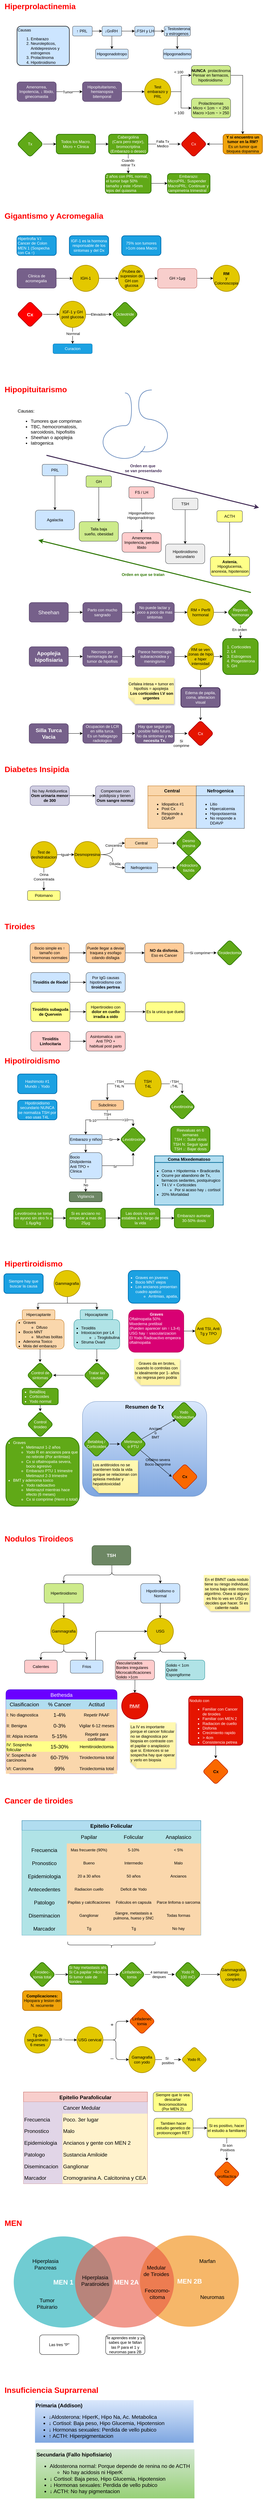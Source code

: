 <mxfile version="21.6.6" type="github">
  <diagram name="Page-1" id="bMWYh2EHfCeD_MVpmSU7">
    <mxGraphModel dx="590" dy="943" grid="1" gridSize="10" guides="1" tooltips="1" connect="1" arrows="1" fold="1" page="1" pageScale="1" pageWidth="850" pageHeight="1100" math="0" shadow="0">
      <root>
        <mxCell id="0" />
        <mxCell id="1" parent="0" />
        <mxCell id="ZT0bNW4Sw8YkX2uZJB2J-1" value="Hiperprolactinemia" style="text;strokeColor=none;fillColor=none;html=1;fontSize=24;fontStyle=1;verticalAlign=middle;align=left;fontColor=#FF0000;" parent="1" vertex="1">
          <mxGeometry x="40" y="40" width="180" height="40" as="geometry" />
        </mxCell>
        <mxCell id="ZT0bNW4Sw8YkX2uZJB2J-2" value="&lt;br&gt;Causas&lt;br&gt;&lt;ol style=&quot;line-height: 120%;&quot;&gt;&lt;li&gt;Embarazo&lt;/li&gt;&lt;li&gt;Neurolepticos, Antidepresivos y estrogenos&lt;/li&gt;&lt;li&gt;Prolactinoma&lt;/li&gt;&lt;li&gt;Hipotiroidismo&lt;/li&gt;&lt;/ol&gt;" style="rounded=1;whiteSpace=wrap;html=1;arcSize=10;align=left;verticalAlign=middle;fillColor=#cce5ff;strokeColor=#36393d;strokeWidth=2;" parent="1" vertex="1">
          <mxGeometry x="80" y="120" width="160" height="120" as="geometry" />
        </mxCell>
        <mxCell id="ZT0bNW4Sw8YkX2uZJB2J-5" value="" style="edgeStyle=orthogonalEdgeStyle;rounded=0;orthogonalLoop=1;jettySize=auto;html=1;" parent="1" source="ZT0bNW4Sw8YkX2uZJB2J-3" target="ZT0bNW4Sw8YkX2uZJB2J-4" edge="1">
          <mxGeometry relative="1" as="geometry" />
        </mxCell>
        <mxCell id="ZT0bNW4Sw8YkX2uZJB2J-3" value="↑ PRL&amp;nbsp;" style="rounded=1;whiteSpace=wrap;html=1;fillColor=#cce5ff;strokeColor=#36393d;" parent="1" vertex="1">
          <mxGeometry x="250" y="120" width="60" height="30" as="geometry" />
        </mxCell>
        <mxCell id="ZT0bNW4Sw8YkX2uZJB2J-7" value="" style="edgeStyle=orthogonalEdgeStyle;rounded=0;orthogonalLoop=1;jettySize=auto;html=1;" parent="1" source="ZT0bNW4Sw8YkX2uZJB2J-15" target="ZT0bNW4Sw8YkX2uZJB2J-6" edge="1">
          <mxGeometry relative="1" as="geometry" />
        </mxCell>
        <mxCell id="ZT0bNW4Sw8YkX2uZJB2J-13" value="" style="edgeStyle=orthogonalEdgeStyle;rounded=0;orthogonalLoop=1;jettySize=auto;html=1;" parent="1" source="ZT0bNW4Sw8YkX2uZJB2J-4" target="ZT0bNW4Sw8YkX2uZJB2J-11" edge="1">
          <mxGeometry relative="1" as="geometry" />
        </mxCell>
        <mxCell id="ZT0bNW4Sw8YkX2uZJB2J-4" value="↓GnRH&amp;nbsp;" style="rounded=1;whiteSpace=wrap;html=1;fillColor=#cce5ff;strokeColor=#36393d;" parent="1" vertex="1">
          <mxGeometry x="340" y="120" width="60" height="30" as="geometry" />
        </mxCell>
        <mxCell id="ZT0bNW4Sw8YkX2uZJB2J-9" value="" style="edgeStyle=orthogonalEdgeStyle;rounded=0;orthogonalLoop=1;jettySize=auto;html=1;" parent="1" source="ZT0bNW4Sw8YkX2uZJB2J-6" target="ZT0bNW4Sw8YkX2uZJB2J-8" edge="1">
          <mxGeometry relative="1" as="geometry" />
        </mxCell>
        <mxCell id="ZT0bNW4Sw8YkX2uZJB2J-6" value="↓ Testosterona y estrogenos" style="rounded=1;whiteSpace=wrap;html=1;fillColor=#cce5ff;strokeColor=#36393d;" parent="1" vertex="1">
          <mxGeometry x="530" y="120" width="80" height="30" as="geometry" />
        </mxCell>
        <mxCell id="ZT0bNW4Sw8YkX2uZJB2J-8" value="Hipogonadismo" style="rounded=1;whiteSpace=wrap;html=1;fillColor=#cce5ff;strokeColor=#36393d;" parent="1" vertex="1">
          <mxGeometry x="527" y="190" width="86" height="30" as="geometry" />
        </mxCell>
        <mxCell id="ZT0bNW4Sw8YkX2uZJB2J-11" value="Hipogonadotropo" style="rounded=1;whiteSpace=wrap;html=1;fillColor=#cce5ff;strokeColor=#36393d;" parent="1" vertex="1">
          <mxGeometry x="320" y="190" width="100" height="30" as="geometry" />
        </mxCell>
        <mxCell id="ZT0bNW4Sw8YkX2uZJB2J-14" value="" style="edgeStyle=orthogonalEdgeStyle;rounded=0;orthogonalLoop=1;jettySize=auto;html=1;" parent="1" source="ZT0bNW4Sw8YkX2uZJB2J-4" target="ZT0bNW4Sw8YkX2uZJB2J-15" edge="1">
          <mxGeometry relative="1" as="geometry">
            <mxPoint x="400" y="135" as="sourcePoint" />
            <mxPoint x="523" y="135" as="targetPoint" />
          </mxGeometry>
        </mxCell>
        <mxCell id="ZT0bNW4Sw8YkX2uZJB2J-15" value="↓FSH y LH" style="rounded=1;whiteSpace=wrap;html=1;fillColor=#cce5ff;strokeColor=#36393d;" parent="1" vertex="1">
          <mxGeometry x="440" y="120" width="60" height="30" as="geometry" />
        </mxCell>
        <mxCell id="ZT0bNW4Sw8YkX2uZJB2J-22" value="" style="edgeStyle=orthogonalEdgeStyle;rounded=0;orthogonalLoop=1;jettySize=auto;html=1;" parent="1" source="ZT0bNW4Sw8YkX2uZJB2J-20" target="ZT0bNW4Sw8YkX2uZJB2J-21" edge="1">
          <mxGeometry relative="1" as="geometry" />
        </mxCell>
        <mxCell id="ZT0bNW4Sw8YkX2uZJB2J-23" value="Tumor" style="edgeLabel;html=1;align=center;verticalAlign=middle;resizable=0;points=[];" parent="ZT0bNW4Sw8YkX2uZJB2J-22" vertex="1" connectable="0">
          <mxGeometry x="-0.125" y="-1" relative="1" as="geometry">
            <mxPoint as="offset" />
          </mxGeometry>
        </mxCell>
        <mxCell id="ZT0bNW4Sw8YkX2uZJB2J-20" value="Amenorrea, Impotencia, ↓ libido, ginecomastia" style="rounded=1;whiteSpace=wrap;html=1;fillColor=#76608a;fontColor=#ffffff;strokeColor=#432D57;" parent="1" vertex="1">
          <mxGeometry x="80" y="290" width="120" height="60" as="geometry" />
        </mxCell>
        <mxCell id="ZT0bNW4Sw8YkX2uZJB2J-25" value="" style="edgeStyle=orthogonalEdgeStyle;rounded=0;orthogonalLoop=1;jettySize=auto;html=1;" parent="1" source="ZT0bNW4Sw8YkX2uZJB2J-21" target="ZT0bNW4Sw8YkX2uZJB2J-24" edge="1">
          <mxGeometry relative="1" as="geometry" />
        </mxCell>
        <mxCell id="ZT0bNW4Sw8YkX2uZJB2J-21" value="Hipopituitarismo, hemianopsia bitemporal" style="whiteSpace=wrap;html=1;rounded=1;fillColor=#76608a;fontColor=#ffffff;strokeColor=#432D57;" parent="1" vertex="1">
          <mxGeometry x="280" y="290" width="120" height="60" as="geometry" />
        </mxCell>
        <mxCell id="ZT0bNW4Sw8YkX2uZJB2J-27" value="" style="edgeStyle=orthogonalEdgeStyle;rounded=0;orthogonalLoop=1;jettySize=auto;html=1;" parent="1" source="ZT0bNW4Sw8YkX2uZJB2J-24" target="ZT0bNW4Sw8YkX2uZJB2J-26" edge="1">
          <mxGeometry relative="1" as="geometry" />
        </mxCell>
        <mxCell id="ZT0bNW4Sw8YkX2uZJB2J-30" value="&amp;lt; 100" style="edgeLabel;html=1;align=center;verticalAlign=middle;resizable=0;points=[];" parent="ZT0bNW4Sw8YkX2uZJB2J-27" vertex="1" connectable="0">
          <mxGeometry x="0.442" y="10" relative="1" as="geometry">
            <mxPoint x="-8" as="offset" />
          </mxGeometry>
        </mxCell>
        <mxCell id="ZT0bNW4Sw8YkX2uZJB2J-29" value="" style="edgeStyle=orthogonalEdgeStyle;rounded=0;orthogonalLoop=1;jettySize=auto;html=1;" parent="1" source="ZT0bNW4Sw8YkX2uZJB2J-24" target="ZT0bNW4Sw8YkX2uZJB2J-28" edge="1">
          <mxGeometry relative="1" as="geometry" />
        </mxCell>
        <mxCell id="ZT0bNW4Sw8YkX2uZJB2J-24" value="Test embarazo y PRL" style="ellipse;whiteSpace=wrap;html=1;rounded=1;fillColor=#e3c800;fontColor=#000000;strokeColor=#B09500;strokeWidth=2;" parent="1" vertex="1">
          <mxGeometry x="470" y="280" width="80" height="80" as="geometry" />
        </mxCell>
        <mxCell id="bzbSga2sPSERFjx-gCcn-8" value="" style="edgeStyle=orthogonalEdgeStyle;rounded=0;orthogonalLoop=1;jettySize=auto;html=1;" parent="1" source="ZT0bNW4Sw8YkX2uZJB2J-26" target="bzbSga2sPSERFjx-gCcn-7" edge="1">
          <mxGeometry relative="1" as="geometry">
            <Array as="points">
              <mxPoint x="770" y="270" />
            </Array>
          </mxGeometry>
        </mxCell>
        <mxCell id="ZT0bNW4Sw8YkX2uZJB2J-26" value="&lt;b&gt;NUNCA&amp;nbsp; &lt;/b&gt;prolactinoma&lt;br&gt;Pensar en farmacos, hipotiroidismo&amp;nbsp;" style="whiteSpace=wrap;html=1;rounded=1;fillColor=#cdeb8b;strokeColor=#36393d;spacing=1;" parent="1" vertex="1">
          <mxGeometry x="613" y="240" width="120" height="60" as="geometry" />
        </mxCell>
        <mxCell id="ZT0bNW4Sw8YkX2uZJB2J-28" value="Prolactinomas&lt;br&gt;Micro &amp;lt; 1cm ~ &amp;lt; 250&lt;br&gt;Macro &amp;gt;1cm ~ &amp;gt; 250" style="whiteSpace=wrap;html=1;rounded=1;fillColor=#cdeb8b;strokeColor=#36393d;" parent="1" vertex="1">
          <mxGeometry x="613" y="340" width="120" height="60" as="geometry" />
        </mxCell>
        <mxCell id="ZT0bNW4Sw8YkX2uZJB2J-31" value="&amp;gt; 100" style="text;html=1;align=center;verticalAlign=middle;resizable=0;points=[];autosize=1;strokeColor=none;fillColor=none;" parent="1" vertex="1">
          <mxGeometry x="550" y="370" width="50" height="30" as="geometry" />
        </mxCell>
        <mxCell id="ZT0bNW4Sw8YkX2uZJB2J-35" value="" style="edgeStyle=orthogonalEdgeStyle;rounded=0;orthogonalLoop=1;jettySize=auto;html=1;" parent="1" source="ZT0bNW4Sw8YkX2uZJB2J-32" target="ZT0bNW4Sw8YkX2uZJB2J-34" edge="1">
          <mxGeometry relative="1" as="geometry" />
        </mxCell>
        <mxCell id="ZT0bNW4Sw8YkX2uZJB2J-32" value="Tx" style="rhombus;whiteSpace=wrap;html=1;rounded=1;direction=south;fillColor=#60a917;fontColor=#ffffff;strokeColor=#2D7600;strokeWidth=2;" parent="1" vertex="1">
          <mxGeometry x="80" y="440" width="80" height="80" as="geometry" />
        </mxCell>
        <mxCell id="ZT0bNW4Sw8YkX2uZJB2J-37" value="" style="edgeStyle=orthogonalEdgeStyle;rounded=0;orthogonalLoop=1;jettySize=auto;html=1;" parent="1" source="ZT0bNW4Sw8YkX2uZJB2J-34" target="ZT0bNW4Sw8YkX2uZJB2J-36" edge="1">
          <mxGeometry relative="1" as="geometry" />
        </mxCell>
        <mxCell id="ZT0bNW4Sw8YkX2uZJB2J-34" value="Todos los Macro.&lt;br&gt;Micro + Clinica" style="whiteSpace=wrap;html=1;rounded=1;fillColor=#60a917;fontColor=#ffffff;strokeColor=#2D7600;strokeWidth=2;" parent="1" vertex="1">
          <mxGeometry x="200" y="450" width="120" height="60" as="geometry" />
        </mxCell>
        <mxCell id="ZT0bNW4Sw8YkX2uZJB2J-39" value="" style="edgeStyle=orthogonalEdgeStyle;rounded=0;orthogonalLoop=1;jettySize=auto;html=1;" parent="1" source="ZT0bNW4Sw8YkX2uZJB2J-36" target="ZT0bNW4Sw8YkX2uZJB2J-38" edge="1">
          <mxGeometry relative="1" as="geometry" />
        </mxCell>
        <mxCell id="ZT0bNW4Sw8YkX2uZJB2J-40" value="Falla Tx&lt;br&gt;Medico" style="edgeLabel;html=1;align=center;verticalAlign=middle;resizable=0;points=[];" parent="ZT0bNW4Sw8YkX2uZJB2J-39" vertex="1" connectable="0">
          <mxGeometry x="-0.1" y="1" relative="1" as="geometry">
            <mxPoint as="offset" />
          </mxGeometry>
        </mxCell>
        <mxCell id="bzbSga2sPSERFjx-gCcn-2" value="" style="edgeStyle=orthogonalEdgeStyle;rounded=0;orthogonalLoop=1;jettySize=auto;html=1;" parent="1" source="ZT0bNW4Sw8YkX2uZJB2J-36" target="bzbSga2sPSERFjx-gCcn-1" edge="1">
          <mxGeometry relative="1" as="geometry" />
        </mxCell>
        <mxCell id="bzbSga2sPSERFjx-gCcn-3" value="Cuando &lt;br&gt;retirar Tx" style="edgeLabel;html=1;align=center;verticalAlign=middle;resizable=0;points=[];" parent="bzbSga2sPSERFjx-gCcn-2" vertex="1" connectable="0">
          <mxGeometry x="-0.12" y="-1" relative="1" as="geometry">
            <mxPoint as="offset" />
          </mxGeometry>
        </mxCell>
        <mxCell id="ZT0bNW4Sw8YkX2uZJB2J-36" value="Cabergolina &lt;br&gt;(Cara pero mejor), bromocriptina &lt;br&gt;(Embarazo o deseo)" style="whiteSpace=wrap;html=1;rounded=1;fillColor=#60a917;fontColor=#ffffff;strokeColor=#2D7600;strokeWidth=2;" parent="1" vertex="1">
          <mxGeometry x="360" y="450" width="120" height="60" as="geometry" />
        </mxCell>
        <mxCell id="ZT0bNW4Sw8YkX2uZJB2J-38" value="Cx" style="rhombus;whiteSpace=wrap;html=1;rounded=1;fillColor=#e51400;fontColor=#ffffff;strokeColor=#B20000;strokeWidth=2;" parent="1" vertex="1">
          <mxGeometry x="580" y="440" width="80" height="80" as="geometry" />
        </mxCell>
        <mxCell id="bzbSga2sPSERFjx-gCcn-6" value="" style="edgeStyle=orthogonalEdgeStyle;rounded=0;orthogonalLoop=1;jettySize=auto;html=1;" parent="1" source="bzbSga2sPSERFjx-gCcn-1" target="bzbSga2sPSERFjx-gCcn-4" edge="1">
          <mxGeometry relative="1" as="geometry" />
        </mxCell>
        <mxCell id="bzbSga2sPSERFjx-gCcn-1" value="2 años con PRL normal, el tumor baje 50% tamaño y este &amp;gt;5mm lejos del quiasma" style="whiteSpace=wrap;html=1;rounded=1;fillColor=#60a917;fontColor=#ffffff;strokeColor=#2D7600;strokeWidth=2;align=left;" parent="1" vertex="1">
          <mxGeometry x="350" y="570" width="140" height="60" as="geometry" />
        </mxCell>
        <mxCell id="bzbSga2sPSERFjx-gCcn-4" value="Embarazo:&lt;br&gt;&lt;div style=&quot;text-align: left;&quot;&gt;&lt;span style=&quot;background-color: initial;&quot;&gt;MicroPRL: Suspender&lt;/span&gt;&lt;/div&gt;&lt;div style=&quot;text-align: left;&quot;&gt;&lt;span style=&quot;background-color: initial;&quot;&gt;MacroPRL: Continuar y campimetria trimestral&lt;/span&gt;&lt;/div&gt;" style="whiteSpace=wrap;html=1;fillColor=#60a917;strokeColor=#2D7600;fontColor=#ffffff;rounded=1;strokeWidth=2;" parent="1" vertex="1">
          <mxGeometry x="540" y="570" width="130" height="60" as="geometry" />
        </mxCell>
        <mxCell id="bzbSga2sPSERFjx-gCcn-9" value="" style="edgeStyle=orthogonalEdgeStyle;rounded=0;orthogonalLoop=1;jettySize=auto;html=1;" parent="1" source="bzbSga2sPSERFjx-gCcn-7" target="ZT0bNW4Sw8YkX2uZJB2J-38" edge="1">
          <mxGeometry relative="1" as="geometry" />
        </mxCell>
        <mxCell id="bzbSga2sPSERFjx-gCcn-7" value="&lt;b&gt;Y si encuentro un tumor en la RM?&lt;/b&gt;&lt;br&gt;Es un tumor que bloquea dopamina" style="whiteSpace=wrap;html=1;fillColor=#f0a30a;strokeColor=#BD7000;rounded=1;fontColor=#000000;strokeWidth=2;" parent="1" vertex="1">
          <mxGeometry x="710" y="450" width="120" height="60" as="geometry" />
        </mxCell>
        <mxCell id="bzbSga2sPSERFjx-gCcn-10" value="Gigantismo y Acromegalia" style="text;strokeColor=none;fillColor=none;html=1;fontSize=24;fontStyle=1;verticalAlign=middle;align=left;fontColor=#FF0000;" parent="1" vertex="1">
          <mxGeometry x="40" y="680" width="180" height="40" as="geometry" />
        </mxCell>
        <mxCell id="bzbSga2sPSERFjx-gCcn-12" value="Hipertrofia V.I&lt;br&gt;Cancer de Colon&lt;br&gt;MEN 1 (Sospecha con Ca ↑)" style="rounded=1;whiteSpace=wrap;html=1;align=left;fillColor=#1ba1e2;fontColor=#ffffff;strokeColor=#006EAF;strokeWidth=2;" parent="1" vertex="1">
          <mxGeometry x="80" y="760" width="120" height="60" as="geometry" />
        </mxCell>
        <mxCell id="bzbSga2sPSERFjx-gCcn-13" value="IGF-1 es la hormona responsable de los sintomas y del Dx" style="rounded=1;whiteSpace=wrap;html=1;fillColor=#1ba1e2;fontColor=#ffffff;strokeColor=#006EAF;strokeWidth=2;" parent="1" vertex="1">
          <mxGeometry x="240" y="760" width="120" height="60" as="geometry" />
        </mxCell>
        <mxCell id="bzbSga2sPSERFjx-gCcn-16" value="" style="edgeStyle=orthogonalEdgeStyle;rounded=0;orthogonalLoop=1;jettySize=auto;html=1;" parent="1" source="bzbSga2sPSERFjx-gCcn-14" target="bzbSga2sPSERFjx-gCcn-15" edge="1">
          <mxGeometry relative="1" as="geometry" />
        </mxCell>
        <mxCell id="bzbSga2sPSERFjx-gCcn-14" value="Clinica de acromegalia&amp;nbsp;" style="rounded=1;whiteSpace=wrap;html=1;fillColor=#76608a;fontColor=#ffffff;strokeColor=#432D57;" parent="1" vertex="1">
          <mxGeometry x="80" y="860" width="120" height="60" as="geometry" />
        </mxCell>
        <mxCell id="bzbSga2sPSERFjx-gCcn-20" value="" style="edgeStyle=orthogonalEdgeStyle;rounded=0;orthogonalLoop=1;jettySize=auto;html=1;" parent="1" source="bzbSga2sPSERFjx-gCcn-15" target="bzbSga2sPSERFjx-gCcn-19" edge="1">
          <mxGeometry relative="1" as="geometry" />
        </mxCell>
        <mxCell id="bzbSga2sPSERFjx-gCcn-15" value="IGH-1" style="ellipse;whiteSpace=wrap;html=1;rounded=1;fillColor=#e3c800;fontColor=#000000;strokeColor=#B09500;strokeWidth=2;" parent="1" vertex="1">
          <mxGeometry x="250" y="850" width="80" height="80" as="geometry" />
        </mxCell>
        <mxCell id="bzbSga2sPSERFjx-gCcn-22" value="" style="edgeStyle=orthogonalEdgeStyle;rounded=0;orthogonalLoop=1;jettySize=auto;html=1;" parent="1" source="bzbSga2sPSERFjx-gCcn-19" target="bzbSga2sPSERFjx-gCcn-21" edge="1">
          <mxGeometry relative="1" as="geometry" />
        </mxCell>
        <mxCell id="bzbSga2sPSERFjx-gCcn-19" value="Prubea de supresion de GH con glucosa" style="ellipse;whiteSpace=wrap;html=1;rounded=1;fillColor=#e3c800;fontColor=#000000;strokeColor=#B09500;strokeWidth=2;" parent="1" vertex="1">
          <mxGeometry x="390" y="850" width="80" height="80" as="geometry" />
        </mxCell>
        <mxCell id="bzbSga2sPSERFjx-gCcn-24" value="" style="edgeStyle=orthogonalEdgeStyle;rounded=0;orthogonalLoop=1;jettySize=auto;html=1;" parent="1" source="bzbSga2sPSERFjx-gCcn-21" target="bzbSga2sPSERFjx-gCcn-23" edge="1">
          <mxGeometry relative="1" as="geometry" />
        </mxCell>
        <mxCell id="bzbSga2sPSERFjx-gCcn-21" value="GH &amp;gt;1µg" style="whiteSpace=wrap;html=1;rounded=1;fillColor=#f8cecc;strokeColor=#b85450;" parent="1" vertex="1">
          <mxGeometry x="510" y="860" width="120" height="60" as="geometry" />
        </mxCell>
        <mxCell id="bzbSga2sPSERFjx-gCcn-23" value="&lt;b&gt;RM&lt;br&gt;&lt;/b&gt;y Colonoscopia" style="ellipse;whiteSpace=wrap;html=1;rounded=1;fillColor=#e3c800;fontColor=#000000;strokeColor=#B09500;strokeWidth=2;" parent="1" vertex="1">
          <mxGeometry x="680" y="850" width="80" height="80" as="geometry" />
        </mxCell>
        <mxCell id="bzbSga2sPSERFjx-gCcn-25" value="75% son tumores &amp;gt;1cm osea Macro" style="rounded=1;whiteSpace=wrap;html=1;fillColor=#1ba1e2;fontColor=#ffffff;strokeColor=#006EAF;strokeWidth=2;" parent="1" vertex="1">
          <mxGeometry x="400" y="760" width="120" height="60" as="geometry" />
        </mxCell>
        <mxCell id="bzbSga2sPSERFjx-gCcn-32" value="" style="edgeStyle=orthogonalEdgeStyle;rounded=0;orthogonalLoop=1;jettySize=auto;html=1;" parent="1" source="bzbSga2sPSERFjx-gCcn-26" target="bzbSga2sPSERFjx-gCcn-30" edge="1">
          <mxGeometry relative="1" as="geometry" />
        </mxCell>
        <mxCell id="bzbSga2sPSERFjx-gCcn-26" value="Cx" style="rhombus;whiteSpace=wrap;html=1;rounded=1;fillColor=#FF0000;fontColor=#ffffff;strokeColor=#B20000;strokeWidth=2;fontStyle=1;fontSize=15;" parent="1" vertex="1">
          <mxGeometry x="80" y="960" width="80" height="80" as="geometry" />
        </mxCell>
        <mxCell id="bzbSga2sPSERFjx-gCcn-34" value="" style="edgeStyle=orthogonalEdgeStyle;rounded=0;orthogonalLoop=1;jettySize=auto;html=1;" parent="1" source="bzbSga2sPSERFjx-gCcn-30" target="bzbSga2sPSERFjx-gCcn-33" edge="1">
          <mxGeometry relative="1" as="geometry" />
        </mxCell>
        <mxCell id="bzbSga2sPSERFjx-gCcn-35" value="Normnal" style="edgeLabel;html=1;align=center;verticalAlign=middle;resizable=0;points=[];" parent="bzbSga2sPSERFjx-gCcn-34" vertex="1" connectable="0">
          <mxGeometry x="-0.251" y="1" relative="1" as="geometry">
            <mxPoint as="offset" />
          </mxGeometry>
        </mxCell>
        <mxCell id="bzbSga2sPSERFjx-gCcn-37" value="" style="edgeStyle=orthogonalEdgeStyle;rounded=0;orthogonalLoop=1;jettySize=auto;html=1;" parent="1" source="bzbSga2sPSERFjx-gCcn-30" target="bzbSga2sPSERFjx-gCcn-36" edge="1">
          <mxGeometry relative="1" as="geometry" />
        </mxCell>
        <mxCell id="bzbSga2sPSERFjx-gCcn-39" value="Elevados" style="edgeLabel;html=1;align=center;verticalAlign=middle;resizable=0;points=[];" parent="bzbSga2sPSERFjx-gCcn-37" vertex="1" connectable="0">
          <mxGeometry x="-0.046" relative="1" as="geometry">
            <mxPoint as="offset" />
          </mxGeometry>
        </mxCell>
        <mxCell id="bzbSga2sPSERFjx-gCcn-30" value="IGF-1 y GH post glucosa" style="ellipse;whiteSpace=wrap;html=1;rounded=1;fillColor=#e3c800;fontColor=#000000;strokeColor=#B09500;strokeWidth=2;" parent="1" vertex="1">
          <mxGeometry x="210" y="960" width="80" height="80" as="geometry" />
        </mxCell>
        <mxCell id="bzbSga2sPSERFjx-gCcn-33" value="Curacion" style="whiteSpace=wrap;html=1;rounded=1;fillColor=#1ba1e2;fontColor=#ffffff;strokeColor=#006EAF;" parent="1" vertex="1">
          <mxGeometry x="190" y="1090" width="120" height="30" as="geometry" />
        </mxCell>
        <mxCell id="bzbSga2sPSERFjx-gCcn-36" value="Octeotride" style="rhombus;whiteSpace=wrap;html=1;rounded=1;fillColor=#60a917;fontColor=#ffffff;strokeColor=#2D7600;strokeWidth=2;" parent="1" vertex="1">
          <mxGeometry x="370" y="960" width="80" height="80" as="geometry" />
        </mxCell>
        <mxCell id="bzbSga2sPSERFjx-gCcn-40" value="Hipopituitarismo" style="text;strokeColor=none;fillColor=none;html=1;fontSize=24;fontStyle=1;verticalAlign=middle;align=left;fontColor=#FF0000;" parent="1" vertex="1">
          <mxGeometry x="40" y="1210" width="180" height="40" as="geometry" />
        </mxCell>
        <mxCell id="bzbSga2sPSERFjx-gCcn-42" value="Causas:&lt;br style=&quot;font-size: 14px;&quot;&gt;&lt;ul style=&quot;font-size: 14px;&quot;&gt;&lt;li style=&quot;font-size: 14px;&quot;&gt;Tumores que compriman&lt;/li&gt;&lt;li style=&quot;font-size: 14px;&quot;&gt;TBC, hemocromatosis, sarcoidosis, hipofisitis&lt;/li&gt;&lt;li style=&quot;font-size: 14px;&quot;&gt;Sheehan o apoplejia&lt;/li&gt;&lt;li style=&quot;font-size: 14px;&quot;&gt;Iatrogenica&lt;/li&gt;&lt;/ul&gt;" style="rounded=0;whiteSpace=wrap;html=1;align=left;verticalAlign=top;strokeColor=none;fontSize=14;" parent="1" vertex="1">
          <mxGeometry x="80" y="1280" width="200" height="120" as="geometry" />
        </mxCell>
        <mxCell id="bzbSga2sPSERFjx-gCcn-44" value="" style="verticalLabelPosition=bottom;verticalAlign=top;html=1;shape=mxgraph.basic.arc;startAngle=0.539;endAngle=0.257;direction=north;strokeWidth=2;fillColor=#dae8fc;strokeColor=#6c8ebf;perimeterSpacing=0;" parent="1" vertex="1">
          <mxGeometry x="343" y="1340" width="130" height="100" as="geometry" />
        </mxCell>
        <mxCell id="bzbSga2sPSERFjx-gCcn-45" value="" style="verticalLabelPosition=bottom;verticalAlign=top;html=1;shape=mxgraph.basic.arc;startAngle=0.267;endAngle=0.793;direction=north;strokeWidth=2;fillColor=#dae8fc;strokeColor=#6c8ebf;" parent="1" vertex="1">
          <mxGeometry x="410" y="1320" width="130" height="100" as="geometry" />
        </mxCell>
        <mxCell id="bzbSga2sPSERFjx-gCcn-46" value="" style="shape=requiredInterface;html=1;verticalLabelPosition=bottom;sketch=0;strokeWidth=2;fillColor=#dae8fc;strokeColor=#6c8ebf;" parent="1" vertex="1">
          <mxGeometry x="410" y="1240" width="20" height="100" as="geometry" />
        </mxCell>
        <mxCell id="bzbSga2sPSERFjx-gCcn-47" value="" style="shape=requiredInterface;html=1;verticalLabelPosition=bottom;sketch=0;direction=west;strokeWidth=2;fillColor=#dae8fc;strokeColor=#6c8ebf;" parent="1" vertex="1">
          <mxGeometry x="452" y="1231" width="40" height="90" as="geometry" />
        </mxCell>
        <mxCell id="bzbSga2sPSERFjx-gCcn-50" value="" style="edgeStyle=orthogonalEdgeStyle;rounded=0;orthogonalLoop=1;jettySize=auto;html=1;" parent="1" source="bzbSga2sPSERFjx-gCcn-48" target="bzbSga2sPSERFjx-gCcn-49" edge="1">
          <mxGeometry relative="1" as="geometry" />
        </mxCell>
        <mxCell id="bzbSga2sPSERFjx-gCcn-48" value="PRL" style="rounded=1;whiteSpace=wrap;html=1;fillColor=#cce5ff;strokeColor=#36393d;" parent="1" vertex="1">
          <mxGeometry x="157" y="1458" width="78" height="35" as="geometry" />
        </mxCell>
        <mxCell id="bzbSga2sPSERFjx-gCcn-49" value="Agalactia" style="whiteSpace=wrap;html=1;rounded=1;fillColor=#cce5ff;strokeColor=#36393d;" parent="1" vertex="1">
          <mxGeometry x="136" y="1598" width="120" height="60" as="geometry" />
        </mxCell>
        <mxCell id="bzbSga2sPSERFjx-gCcn-53" value="" style="edgeStyle=orthogonalEdgeStyle;rounded=0;orthogonalLoop=1;jettySize=auto;html=1;" parent="1" source="bzbSga2sPSERFjx-gCcn-51" target="bzbSga2sPSERFjx-gCcn-52" edge="1">
          <mxGeometry relative="1" as="geometry" />
        </mxCell>
        <mxCell id="bzbSga2sPSERFjx-gCcn-51" value="GH" style="rounded=1;whiteSpace=wrap;html=1;fillColor=#cdeb8b;strokeColor=#36393d;" parent="1" vertex="1">
          <mxGeometry x="291" y="1493" width="78" height="35" as="geometry" />
        </mxCell>
        <mxCell id="bzbSga2sPSERFjx-gCcn-52" value="Talla baja&lt;br&gt;sueño, obesidad" style="whiteSpace=wrap;html=1;rounded=1;fillColor=#cdeb8b;strokeColor=#36393d;" parent="1" vertex="1">
          <mxGeometry x="270" y="1633" width="120" height="60" as="geometry" />
        </mxCell>
        <mxCell id="bzbSga2sPSERFjx-gCcn-56" value="" style="edgeStyle=orthogonalEdgeStyle;rounded=0;orthogonalLoop=1;jettySize=auto;html=1;" parent="1" source="bzbSga2sPSERFjx-gCcn-54" target="bzbSga2sPSERFjx-gCcn-55" edge="1">
          <mxGeometry relative="1" as="geometry" />
        </mxCell>
        <mxCell id="bzbSga2sPSERFjx-gCcn-58" value="Hipogonadismo&lt;br&gt;Hipogonadotropo" style="edgeLabel;html=1;align=center;verticalAlign=middle;resizable=0;points=[];" parent="bzbSga2sPSERFjx-gCcn-56" vertex="1" connectable="0">
          <mxGeometry x="0.016" y="-2" relative="1" as="geometry">
            <mxPoint y="-1" as="offset" />
          </mxGeometry>
        </mxCell>
        <mxCell id="bzbSga2sPSERFjx-gCcn-54" value="FS / LH" style="rounded=1;whiteSpace=wrap;html=1;fillColor=#ffcccc;strokeColor=#36393d;" parent="1" vertex="1">
          <mxGeometry x="422" y="1526.5" width="78" height="35" as="geometry" />
        </mxCell>
        <mxCell id="bzbSga2sPSERFjx-gCcn-55" value="Amenorrea&lt;br&gt;Impotencia, perdida libido" style="whiteSpace=wrap;html=1;rounded=1;fillColor=#ffcccc;strokeColor=#36393d;" parent="1" vertex="1">
          <mxGeometry x="401" y="1666.5" width="120" height="60" as="geometry" />
        </mxCell>
        <mxCell id="bzbSga2sPSERFjx-gCcn-60" value="" style="edgeStyle=orthogonalEdgeStyle;rounded=0;orthogonalLoop=1;jettySize=auto;html=1;" parent="1" source="bzbSga2sPSERFjx-gCcn-57" target="bzbSga2sPSERFjx-gCcn-59" edge="1">
          <mxGeometry relative="1" as="geometry" />
        </mxCell>
        <mxCell id="bzbSga2sPSERFjx-gCcn-57" value="TSH" style="rounded=1;whiteSpace=wrap;html=1;fillColor=#eeeeee;strokeColor=#36393d;" parent="1" vertex="1">
          <mxGeometry x="555" y="1561.5" width="78" height="35" as="geometry" />
        </mxCell>
        <mxCell id="bzbSga2sPSERFjx-gCcn-59" value="Hipotiroidismo secundario" style="whiteSpace=wrap;html=1;rounded=1;fillColor=#eeeeee;strokeColor=#36393d;" parent="1" vertex="1">
          <mxGeometry x="534" y="1701.5" width="120" height="60" as="geometry" />
        </mxCell>
        <mxCell id="bzbSga2sPSERFjx-gCcn-63" value="" style="edgeStyle=orthogonalEdgeStyle;rounded=0;orthogonalLoop=1;jettySize=auto;html=1;" parent="1" source="bzbSga2sPSERFjx-gCcn-61" edge="1">
          <mxGeometry relative="1" as="geometry">
            <mxPoint x="730" y="1739.5" as="targetPoint" />
          </mxGeometry>
        </mxCell>
        <mxCell id="bzbSga2sPSERFjx-gCcn-61" value="ACTH" style="rounded=1;whiteSpace=wrap;html=1;fillColor=#ffff88;strokeColor=#36393d;" parent="1" vertex="1">
          <mxGeometry x="691" y="1599.5" width="78" height="35" as="geometry" />
        </mxCell>
        <mxCell id="bzbSga2sPSERFjx-gCcn-62" value="&lt;b&gt;Astenia&lt;/b&gt;, Hipoglucemia, anorexia, hipotension" style="whiteSpace=wrap;html=1;rounded=1;fillColor=#ffff88;strokeColor=#36393d;" parent="1" vertex="1">
          <mxGeometry x="671" y="1739.5" width="120" height="60" as="geometry" />
        </mxCell>
        <mxCell id="bzbSga2sPSERFjx-gCcn-66" value="" style="edgeStyle=orthogonalEdgeStyle;rounded=0;orthogonalLoop=1;jettySize=auto;html=1;" parent="1" source="bzbSga2sPSERFjx-gCcn-64" target="bzbSga2sPSERFjx-gCcn-65" edge="1">
          <mxGeometry relative="1" as="geometry" />
        </mxCell>
        <mxCell id="bzbSga2sPSERFjx-gCcn-64" value="Sheehan" style="rounded=1;whiteSpace=wrap;html=1;fontSize=16;fillColor=#76608a;fontColor=#ffffff;strokeColor=#432D57;" parent="1" vertex="1">
          <mxGeometry x="117" y="1880" width="120" height="60" as="geometry" />
        </mxCell>
        <mxCell id="bzbSga2sPSERFjx-gCcn-68" value="" style="edgeStyle=orthogonalEdgeStyle;rounded=0;orthogonalLoop=1;jettySize=auto;html=1;" parent="1" source="bzbSga2sPSERFjx-gCcn-65" target="bzbSga2sPSERFjx-gCcn-67" edge="1">
          <mxGeometry relative="1" as="geometry" />
        </mxCell>
        <mxCell id="bzbSga2sPSERFjx-gCcn-65" value="Parto con mucho sangrado" style="whiteSpace=wrap;html=1;rounded=1;fillColor=#76608a;fontColor=#ffffff;strokeColor=#432D57;" parent="1" vertex="1">
          <mxGeometry x="281" y="1880" width="120" height="60" as="geometry" />
        </mxCell>
        <mxCell id="bzbSga2sPSERFjx-gCcn-70" value="" style="edgeStyle=orthogonalEdgeStyle;rounded=0;orthogonalLoop=1;jettySize=auto;html=1;" parent="1" source="bzbSga2sPSERFjx-gCcn-67" target="bzbSga2sPSERFjx-gCcn-69" edge="1">
          <mxGeometry relative="1" as="geometry" />
        </mxCell>
        <mxCell id="bzbSga2sPSERFjx-gCcn-67" value="No puede lactar y poco a poco da mas sintomas" style="whiteSpace=wrap;html=1;rounded=1;fillColor=#76608a;fontColor=#ffffff;strokeColor=#432D57;" parent="1" vertex="1">
          <mxGeometry x="441" y="1880" width="120" height="60" as="geometry" />
        </mxCell>
        <mxCell id="bzbSga2sPSERFjx-gCcn-72" value="" style="edgeStyle=orthogonalEdgeStyle;rounded=0;orthogonalLoop=1;jettySize=auto;html=1;" parent="1" source="bzbSga2sPSERFjx-gCcn-69" target="bzbSga2sPSERFjx-gCcn-71" edge="1">
          <mxGeometry relative="1" as="geometry" />
        </mxCell>
        <mxCell id="bzbSga2sPSERFjx-gCcn-69" value="RM + Perfil hormonal" style="ellipse;whiteSpace=wrap;html=1;rounded=1;fillColor=#e3c800;fontColor=#000000;strokeColor=#B09500;strokeWidth=2;" parent="1" vertex="1">
          <mxGeometry x="601" y="1870" width="80" height="80" as="geometry" />
        </mxCell>
        <mxCell id="bzbSga2sPSERFjx-gCcn-74" value="" style="edgeStyle=orthogonalEdgeStyle;rounded=0;orthogonalLoop=1;jettySize=auto;html=1;" parent="1" source="bzbSga2sPSERFjx-gCcn-71" target="bzbSga2sPSERFjx-gCcn-73" edge="1">
          <mxGeometry relative="1" as="geometry" />
        </mxCell>
        <mxCell id="bzbSga2sPSERFjx-gCcn-79" value="En orden" style="edgeLabel;html=1;align=center;verticalAlign=middle;resizable=0;points=[];" parent="bzbSga2sPSERFjx-gCcn-74" vertex="1" connectable="0">
          <mxGeometry x="-0.35" y="-3" relative="1" as="geometry">
            <mxPoint as="offset" />
          </mxGeometry>
        </mxCell>
        <mxCell id="bzbSga2sPSERFjx-gCcn-71" value="Reponer hormonas" style="rhombus;whiteSpace=wrap;html=1;rounded=1;fillColor=#60a917;fontColor=#ffffff;strokeColor=#2D7600;strokeWidth=2;" parent="1" vertex="1">
          <mxGeometry x="723" y="1870" width="80" height="80" as="geometry" />
        </mxCell>
        <mxCell id="bzbSga2sPSERFjx-gCcn-73" value="&lt;div style=&quot;&quot;&gt;&lt;ol&gt;&lt;li&gt;&lt;span style=&quot;background-color: initial;&quot;&gt;Corticoides&amp;nbsp;&lt;/span&gt;&lt;/li&gt;&lt;li&gt;&lt;span style=&quot;background-color: initial;&quot;&gt;L4&lt;/span&gt;&lt;/li&gt;&lt;li&gt;&lt;span style=&quot;background-color: initial;&quot;&gt;Estrogenos&amp;nbsp;&lt;/span&gt;&lt;/li&gt;&lt;li&gt;&lt;span style=&quot;background-color: initial;&quot;&gt;Progesterona&lt;/span&gt;&lt;/li&gt;&lt;li&gt;&lt;span style=&quot;background-color: initial;&quot;&gt;GH&lt;/span&gt;&lt;/li&gt;&lt;/ol&gt;&lt;/div&gt;" style="whiteSpace=wrap;html=1;rounded=1;verticalAlign=top;spacingLeft=-16;align=left;fillColor=#60a917;fontColor=#ffffff;strokeColor=#2D7600;strokeWidth=2;" parent="1" vertex="1">
          <mxGeometry x="708.75" y="1990" width="108.5" height="110" as="geometry" />
        </mxCell>
        <mxCell id="bzbSga2sPSERFjx-gCcn-75" value="" style="endArrow=classic;html=1;rounded=0;strokeWidth=3;fillColor=#76608a;strokeColor=#432D57;" parent="1" edge="1">
          <mxGeometry width="50" height="50" relative="1" as="geometry">
            <mxPoint x="170" y="1430.5" as="sourcePoint" />
            <mxPoint x="820" y="1590.5" as="targetPoint" />
          </mxGeometry>
        </mxCell>
        <mxCell id="bzbSga2sPSERFjx-gCcn-76" value="" style="endArrow=classic;html=1;rounded=0;strokeWidth=3;fillColor=#60a917;strokeColor=#2D7600;" parent="1" edge="1">
          <mxGeometry width="50" height="50" relative="1" as="geometry">
            <mxPoint x="795" y="1849.5" as="sourcePoint" />
            <mxPoint x="145" y="1689.5" as="targetPoint" />
          </mxGeometry>
        </mxCell>
        <mxCell id="bzbSga2sPSERFjx-gCcn-77" value="&lt;font color=&quot;#432d57&quot;&gt;Orden en&amp;nbsp;que&lt;br&gt;&amp;nbsp;se van presentando&lt;/font&gt;" style="text;html=1;align=center;verticalAlign=middle;resizable=0;points=[];autosize=1;strokeColor=none;fillColor=none;fontStyle=1" parent="1" vertex="1">
          <mxGeometry x="394" y="1450" width="140" height="40" as="geometry" />
        </mxCell>
        <mxCell id="bzbSga2sPSERFjx-gCcn-78" value="&lt;font color=&quot;#2d7600&quot;&gt;Orden en que se tratan&lt;/font&gt;" style="text;html=1;align=center;verticalAlign=middle;resizable=0;points=[];autosize=1;strokeColor=none;fillColor=none;fontStyle=1;fontColor=#66CC00;" parent="1" vertex="1">
          <mxGeometry x="390" y="1780" width="150" height="30" as="geometry" />
        </mxCell>
        <mxCell id="bzbSga2sPSERFjx-gCcn-88" value="" style="edgeStyle=orthogonalEdgeStyle;rounded=0;orthogonalLoop=1;jettySize=auto;html=1;" parent="1" source="bzbSga2sPSERFjx-gCcn-80" target="bzbSga2sPSERFjx-gCcn-82" edge="1">
          <mxGeometry relative="1" as="geometry" />
        </mxCell>
        <mxCell id="bzbSga2sPSERFjx-gCcn-80" value="Apoplejia hipofisiaria" style="rounded=1;whiteSpace=wrap;html=1;fontSize=16;fillColor=#76608a;fontColor=#ffffff;strokeColor=#432D57;fontStyle=1" parent="1" vertex="1">
          <mxGeometry x="117" y="2015" width="120" height="60" as="geometry" />
        </mxCell>
        <mxCell id="bzbSga2sPSERFjx-gCcn-89" value="" style="edgeStyle=orthogonalEdgeStyle;rounded=0;orthogonalLoop=1;jettySize=auto;html=1;" parent="1" source="bzbSga2sPSERFjx-gCcn-82" target="bzbSga2sPSERFjx-gCcn-84" edge="1">
          <mxGeometry relative="1" as="geometry" />
        </mxCell>
        <mxCell id="bzbSga2sPSERFjx-gCcn-82" value="Necrosis por hemorragia de un tumor de hipofisis" style="whiteSpace=wrap;html=1;fillColor=#76608a;strokeColor=#432D57;fontColor=#ffffff;rounded=1;" parent="1" vertex="1">
          <mxGeometry x="281" y="2015" width="120" height="60" as="geometry" />
        </mxCell>
        <mxCell id="bzbSga2sPSERFjx-gCcn-90" value="" style="edgeStyle=orthogonalEdgeStyle;rounded=0;orthogonalLoop=1;jettySize=auto;html=1;" parent="1" source="bzbSga2sPSERFjx-gCcn-84" target="bzbSga2sPSERFjx-gCcn-86" edge="1">
          <mxGeometry relative="1" as="geometry" />
        </mxCell>
        <mxCell id="bzbSga2sPSERFjx-gCcn-84" value="Parece hemorragia subaracnoidea y meningismo" style="whiteSpace=wrap;html=1;fillColor=#76608a;strokeColor=#432D57;fontColor=#ffffff;rounded=1;" parent="1" vertex="1">
          <mxGeometry x="441" y="2015" width="120" height="60" as="geometry" />
        </mxCell>
        <mxCell id="bzbSga2sPSERFjx-gCcn-91" style="edgeStyle=orthogonalEdgeStyle;rounded=0;orthogonalLoop=1;jettySize=auto;html=1;entryX=0;entryY=0.5;entryDx=0;entryDy=0;" parent="1" source="bzbSga2sPSERFjx-gCcn-86" target="bzbSga2sPSERFjx-gCcn-73" edge="1">
          <mxGeometry relative="1" as="geometry" />
        </mxCell>
        <mxCell id="bzbSga2sPSERFjx-gCcn-93" value="" style="edgeStyle=orthogonalEdgeStyle;rounded=0;orthogonalLoop=1;jettySize=auto;html=1;" parent="1" source="bzbSga2sPSERFjx-gCcn-86" target="bzbSga2sPSERFjx-gCcn-92" edge="1">
          <mxGeometry relative="1" as="geometry" />
        </mxCell>
        <mxCell id="bzbSga2sPSERFjx-gCcn-86" value="RM&amp;nbsp;se ven zonas de hipo e hiper intensidad" style="ellipse;whiteSpace=wrap;html=1;rounded=1;fillColor=#e3c800;fontColor=#000000;strokeColor=#B09500;strokeWidth=2;" parent="1" vertex="1">
          <mxGeometry x="601" y="2005" width="80" height="80" as="geometry" />
        </mxCell>
        <mxCell id="bzbSga2sPSERFjx-gCcn-95" value="" style="edgeStyle=orthogonalEdgeStyle;rounded=0;orthogonalLoop=1;jettySize=auto;html=1;" parent="1" source="bzbSga2sPSERFjx-gCcn-92" target="bzbSga2sPSERFjx-gCcn-94" edge="1">
          <mxGeometry relative="1" as="geometry" />
        </mxCell>
        <mxCell id="bzbSga2sPSERFjx-gCcn-92" value="Edema de papila, coma, alteracion visual" style="whiteSpace=wrap;html=1;fillColor=#76608a;strokeColor=#432D57;fontColor=#ffffff;rounded=1;strokeWidth=2;" parent="1" vertex="1">
          <mxGeometry x="581" y="2140" width="120" height="60" as="geometry" />
        </mxCell>
        <mxCell id="bzbSga2sPSERFjx-gCcn-94" value="Cx" style="rhombus;whiteSpace=wrap;html=1;fillColor=#e51400;strokeColor=#B20000;fontColor=#ffffff;rounded=1;strokeWidth=2;fontSize=13;" parent="1" vertex="1">
          <mxGeometry x="601" y="2240" width="80" height="80" as="geometry" />
        </mxCell>
        <mxCell id="bzbSga2sPSERFjx-gCcn-96" value="Cefalea intesa + tumor en hipofisis = apoplejia&lt;br&gt;&lt;b&gt;&amp;nbsp;Los corticoides I.V son urgentes&lt;/b&gt;" style="shape=note;whiteSpace=wrap;html=1;backgroundOutline=1;fontColor=#000000;darkOpacity=0.05;fillColor=#FFF9B2;strokeColor=none;fillStyle=solid;direction=west;gradientDirection=north;gradientColor=#FFF2A1;shadow=1;size=20;pointerEvents=1;" parent="1" vertex="1">
          <mxGeometry x="420" y="2110" width="140" height="80" as="geometry" />
        </mxCell>
        <mxCell id="bzbSga2sPSERFjx-gCcn-104" value="" style="edgeStyle=orthogonalEdgeStyle;rounded=0;orthogonalLoop=1;jettySize=auto;html=1;" parent="1" source="bzbSga2sPSERFjx-gCcn-98" target="bzbSga2sPSERFjx-gCcn-100" edge="1">
          <mxGeometry relative="1" as="geometry" />
        </mxCell>
        <mxCell id="bzbSga2sPSERFjx-gCcn-98" value="Silla Turca Vacia" style="rounded=1;whiteSpace=wrap;html=1;fontSize=16;fillColor=#76608a;fontColor=#ffffff;strokeColor=#432D57;fontStyle=1" parent="1" vertex="1">
          <mxGeometry x="117" y="2250" width="120" height="60" as="geometry" />
        </mxCell>
        <mxCell id="bzbSga2sPSERFjx-gCcn-103" value="" style="edgeStyle=orthogonalEdgeStyle;rounded=0;orthogonalLoop=1;jettySize=auto;html=1;" parent="1" source="bzbSga2sPSERFjx-gCcn-100" target="bzbSga2sPSERFjx-gCcn-102" edge="1">
          <mxGeometry relative="1" as="geometry" />
        </mxCell>
        <mxCell id="bzbSga2sPSERFjx-gCcn-100" value="Ocupacion de LCR en sillla turca.&lt;br&gt;Es un hallagazgo radiologico" style="whiteSpace=wrap;html=1;fillColor=#76608a;strokeColor=#432D57;fontColor=#ffffff;rounded=1;" parent="1" vertex="1">
          <mxGeometry x="281" y="2250" width="120" height="60" as="geometry" />
        </mxCell>
        <mxCell id="bzbSga2sPSERFjx-gCcn-105" value="" style="edgeStyle=orthogonalEdgeStyle;rounded=0;orthogonalLoop=1;jettySize=auto;html=1;" parent="1" source="bzbSga2sPSERFjx-gCcn-102" target="bzbSga2sPSERFjx-gCcn-94" edge="1">
          <mxGeometry relative="1" as="geometry" />
        </mxCell>
        <mxCell id="bzbSga2sPSERFjx-gCcn-106" value="Si&lt;br&gt;comprime" style="edgeLabel;html=1;align=center;verticalAlign=middle;resizable=0;points=[];" parent="bzbSga2sPSERFjx-gCcn-105" vertex="1" connectable="0">
          <mxGeometry x="0.071" y="-2" relative="1" as="geometry">
            <mxPoint x="-1" y="28" as="offset" />
          </mxGeometry>
        </mxCell>
        <mxCell id="bzbSga2sPSERFjx-gCcn-102" value="Hay que seguir por posible fallo futuro. No da sintomas y&lt;b&gt; no necesita Tx.&lt;/b&gt;" style="whiteSpace=wrap;html=1;fillColor=#76608a;strokeColor=#432D57;fontColor=#ffffff;rounded=1;" parent="1" vertex="1">
          <mxGeometry x="441" y="2250" width="120" height="60" as="geometry" />
        </mxCell>
        <mxCell id="bzbSga2sPSERFjx-gCcn-107" value="Diabetes Insipida&amp;nbsp;" style="text;strokeColor=none;fillColor=none;html=1;fontSize=24;fontStyle=1;verticalAlign=middle;align=left;fontColor=#FF0000;" parent="1" vertex="1">
          <mxGeometry x="40" y="2370" width="180" height="40" as="geometry" />
        </mxCell>
        <mxCell id="SpFlBvPFcj6LrMEth4uV-3" value="" style="edgeStyle=orthogonalEdgeStyle;rounded=0;orthogonalLoop=1;jettySize=auto;html=1;" parent="1" source="SpFlBvPFcj6LrMEth4uV-1" target="SpFlBvPFcj6LrMEth4uV-2" edge="1">
          <mxGeometry relative="1" as="geometry" />
        </mxCell>
        <mxCell id="SpFlBvPFcj6LrMEth4uV-1" value="No hay Antidiuretica&lt;br&gt;&lt;b&gt;Osm urinaria menor de 300&lt;/b&gt;" style="rounded=1;whiteSpace=wrap;html=1;fillColor=#d0cee2;strokeColor=#56517e;" parent="1" vertex="1">
          <mxGeometry x="120" y="2440" width="120" height="60" as="geometry" />
        </mxCell>
        <mxCell id="SpFlBvPFcj6LrMEth4uV-2" value="Compensan con polidipsia y tienen &lt;b&gt;Osm sangre normal&lt;/b&gt;" style="rounded=1;whiteSpace=wrap;html=1;fillColor=#d0cee2;strokeColor=#56517e;" parent="1" vertex="1">
          <mxGeometry x="320" y="2440" width="120" height="60" as="geometry" />
        </mxCell>
        <mxCell id="SpFlBvPFcj6LrMEth4uV-4" value="" style="childLayout=tableLayout;recursiveResize=0;shadow=0;fillColor=#fad9d5;verticalAlign=top;strokeColor=#ae4132;" parent="1" vertex="1">
          <mxGeometry x="480" y="2440" width="295" height="130" as="geometry" />
        </mxCell>
        <mxCell id="SpFlBvPFcj6LrMEth4uV-5" value="" style="shape=tableRow;horizontal=0;startSize=0;swimlaneHead=0;swimlaneBody=0;top=0;left=0;bottom=0;right=0;dropTarget=0;collapsible=0;recursiveResize=0;expand=0;fontStyle=0;fillColor=none;strokeColor=inherit;" parent="SpFlBvPFcj6LrMEth4uV-4" vertex="1">
          <mxGeometry width="295" height="30" as="geometry" />
        </mxCell>
        <mxCell id="SpFlBvPFcj6LrMEth4uV-6" value="Central" style="connectable=0;recursiveResize=0;strokeColor=#b46504;fillColor=#fad7ac;align=center;whiteSpace=wrap;html=1;fontSize=14;fontStyle=1" parent="SpFlBvPFcj6LrMEth4uV-5" vertex="1">
          <mxGeometry width="148" height="30" as="geometry">
            <mxRectangle width="148" height="30" as="alternateBounds" />
          </mxGeometry>
        </mxCell>
        <mxCell id="SpFlBvPFcj6LrMEth4uV-7" value="Nefrogenica" style="connectable=0;recursiveResize=0;strokeColor=#36393d;fillColor=#cce5ff;align=center;whiteSpace=wrap;html=1;fontSize=14;fontStyle=1" parent="SpFlBvPFcj6LrMEth4uV-5" vertex="1">
          <mxGeometry x="148" width="147" height="30" as="geometry">
            <mxRectangle width="147" height="30" as="alternateBounds" />
          </mxGeometry>
        </mxCell>
        <mxCell id="SpFlBvPFcj6LrMEth4uV-9" style="shape=tableRow;horizontal=0;startSize=0;swimlaneHead=0;swimlaneBody=0;top=0;left=0;bottom=0;right=0;dropTarget=0;collapsible=0;recursiveResize=0;expand=0;fontStyle=0;fillColor=none;strokeColor=inherit;" parent="SpFlBvPFcj6LrMEth4uV-4" vertex="1">
          <mxGeometry y="30" width="295" height="100" as="geometry" />
        </mxCell>
        <mxCell id="SpFlBvPFcj6LrMEth4uV-10" value="&lt;ul&gt;&lt;li&gt;Idiopatica #1&lt;/li&gt;&lt;li&gt;Post Cx&lt;/li&gt;&lt;li&gt;Responde a DDAVP&lt;/li&gt;&lt;/ul&gt;" style="connectable=0;recursiveResize=0;strokeColor=#b46504;fillColor=#fad7ac;align=left;whiteSpace=wrap;html=1;verticalAlign=top;" parent="SpFlBvPFcj6LrMEth4uV-9" vertex="1">
          <mxGeometry width="148" height="100" as="geometry">
            <mxRectangle width="148" height="100" as="alternateBounds" />
          </mxGeometry>
        </mxCell>
        <mxCell id="SpFlBvPFcj6LrMEth4uV-11" value="&lt;ul&gt;&lt;li&gt;Litio&lt;/li&gt;&lt;li&gt;Hipercalcemia&lt;/li&gt;&lt;li&gt;Hipopotasemia&lt;/li&gt;&lt;li&gt;No responde a DDAVP&lt;/li&gt;&lt;/ul&gt;" style="connectable=0;recursiveResize=0;strokeColor=#36393d;fillColor=#cce5ff;align=left;whiteSpace=wrap;html=1;verticalAlign=top;" parent="SpFlBvPFcj6LrMEth4uV-9" vertex="1">
          <mxGeometry x="148" width="147" height="100" as="geometry">
            <mxRectangle width="147" height="100" as="alternateBounds" />
          </mxGeometry>
        </mxCell>
        <mxCell id="SpFlBvPFcj6LrMEth4uV-19" value="" style="edgeStyle=orthogonalEdgeStyle;rounded=1;orthogonalLoop=1;jettySize=auto;html=1;curved=1;" parent="1" source="SpFlBvPFcj6LrMEth4uV-17" target="SpFlBvPFcj6LrMEth4uV-18" edge="1">
          <mxGeometry relative="1" as="geometry" />
        </mxCell>
        <mxCell id="SpFlBvPFcj6LrMEth4uV-20" value="Orina&lt;br&gt;Concentrada" style="edgeLabel;html=1;align=center;verticalAlign=middle;resizable=0;points=[];" parent="SpFlBvPFcj6LrMEth4uV-19" vertex="1" connectable="0">
          <mxGeometry x="-0.2" relative="1" as="geometry">
            <mxPoint as="offset" />
          </mxGeometry>
        </mxCell>
        <mxCell id="SpFlBvPFcj6LrMEth4uV-25" value="" style="edgeStyle=orthogonalEdgeStyle;rounded=1;orthogonalLoop=1;jettySize=auto;html=1;curved=1;" parent="1" source="SpFlBvPFcj6LrMEth4uV-17" target="SpFlBvPFcj6LrMEth4uV-23" edge="1">
          <mxGeometry relative="1" as="geometry" />
        </mxCell>
        <mxCell id="SpFlBvPFcj6LrMEth4uV-30" value="Igual" style="edgeLabel;html=1;align=center;verticalAlign=middle;resizable=0;points=[];" parent="SpFlBvPFcj6LrMEth4uV-25" vertex="1" connectable="0">
          <mxGeometry x="-0.094" relative="1" as="geometry">
            <mxPoint as="offset" />
          </mxGeometry>
        </mxCell>
        <mxCell id="SpFlBvPFcj6LrMEth4uV-17" value="Test de deshidratacion" style="ellipse;whiteSpace=wrap;html=1;aspect=fixed;fillColor=#e3c800;fontColor=#000000;strokeColor=#B09500;strokeWidth=2;" parent="1" vertex="1">
          <mxGeometry x="122" y="2610" width="80" height="80" as="geometry" />
        </mxCell>
        <mxCell id="SpFlBvPFcj6LrMEth4uV-18" value="Potomano" style="rounded=1;whiteSpace=wrap;html=1;fillColor=#ffff88;strokeColor=#36393d;" parent="1" vertex="1">
          <mxGeometry x="112" y="2760" width="100" height="30" as="geometry" />
        </mxCell>
        <mxCell id="SpFlBvPFcj6LrMEth4uV-27" value="" style="edgeStyle=orthogonalEdgeStyle;rounded=1;orthogonalLoop=1;jettySize=auto;html=1;curved=1;" parent="1" source="SpFlBvPFcj6LrMEth4uV-23" target="SpFlBvPFcj6LrMEth4uV-26" edge="1">
          <mxGeometry relative="1" as="geometry" />
        </mxCell>
        <mxCell id="SpFlBvPFcj6LrMEth4uV-31" value="Concentra" style="edgeLabel;html=1;align=center;verticalAlign=middle;resizable=0;points=[];" parent="SpFlBvPFcj6LrMEth4uV-27" vertex="1" connectable="0">
          <mxGeometry x="0.209" y="-1" relative="1" as="geometry">
            <mxPoint x="1" y="1" as="offset" />
          </mxGeometry>
        </mxCell>
        <mxCell id="SpFlBvPFcj6LrMEth4uV-29" style="edgeStyle=orthogonalEdgeStyle;rounded=1;orthogonalLoop=1;jettySize=auto;html=1;entryX=0;entryY=0.5;entryDx=0;entryDy=0;curved=1;" parent="1" source="SpFlBvPFcj6LrMEth4uV-23" target="SpFlBvPFcj6LrMEth4uV-28" edge="1">
          <mxGeometry relative="1" as="geometry" />
        </mxCell>
        <mxCell id="SpFlBvPFcj6LrMEth4uV-32" value="Diluida" style="edgeLabel;html=1;align=center;verticalAlign=middle;resizable=0;points=[];" parent="SpFlBvPFcj6LrMEth4uV-29" vertex="1" connectable="0">
          <mxGeometry x="0.122" y="6" relative="1" as="geometry">
            <mxPoint y="1" as="offset" />
          </mxGeometry>
        </mxCell>
        <mxCell id="SpFlBvPFcj6LrMEth4uV-23" value="Desmopresina" style="ellipse;whiteSpace=wrap;html=1;rounded=1;fillColor=#e3c800;fontColor=#000000;strokeColor=#B09500;strokeWidth=2;" parent="1" vertex="1">
          <mxGeometry x="255" y="2610" width="80" height="80" as="geometry" />
        </mxCell>
        <mxCell id="SpFlBvPFcj6LrMEth4uV-34" value="" style="edgeStyle=orthogonalEdgeStyle;rounded=0;orthogonalLoop=1;jettySize=auto;html=1;" parent="1" source="SpFlBvPFcj6LrMEth4uV-26" target="SpFlBvPFcj6LrMEth4uV-33" edge="1">
          <mxGeometry relative="1" as="geometry" />
        </mxCell>
        <mxCell id="SpFlBvPFcj6LrMEth4uV-26" value="Central" style="rounded=1;whiteSpace=wrap;html=1;fillColor=#fad7ac;strokeColor=#b46504;" parent="1" vertex="1">
          <mxGeometry x="410" y="2600" width="100" height="30" as="geometry" />
        </mxCell>
        <mxCell id="SpFlBvPFcj6LrMEth4uV-37" value="" style="edgeStyle=orthogonalEdgeStyle;rounded=0;orthogonalLoop=1;jettySize=auto;html=1;" parent="1" source="SpFlBvPFcj6LrMEth4uV-28" target="SpFlBvPFcj6LrMEth4uV-36" edge="1">
          <mxGeometry relative="1" as="geometry" />
        </mxCell>
        <mxCell id="SpFlBvPFcj6LrMEth4uV-28" value="Nefrogenico" style="rounded=1;whiteSpace=wrap;html=1;fillColor=#cce5ff;strokeColor=#36393d;" parent="1" vertex="1">
          <mxGeometry x="410" y="2675" width="100" height="30" as="geometry" />
        </mxCell>
        <mxCell id="SpFlBvPFcj6LrMEth4uV-33" value="Desmo presina" style="rhombus;whiteSpace=wrap;html=1;rounded=1;fillColor=#60a917;fontColor=#ffffff;strokeColor=#2D7600;strokeWidth=2;" parent="1" vertex="1">
          <mxGeometry x="565" y="2575" width="80" height="80" as="geometry" />
        </mxCell>
        <mxCell id="SpFlBvPFcj6LrMEth4uV-36" value="Hidrocloro tiazida" style="rhombus;whiteSpace=wrap;html=1;rounded=1;fillColor=#60a917;fontColor=#ffffff;strokeColor=#2D7600;strokeWidth=2;" parent="1" vertex="1">
          <mxGeometry x="565" y="2650" width="80" height="80" as="geometry" />
        </mxCell>
        <mxCell id="SpFlBvPFcj6LrMEth4uV-38" value="Tiroides" style="text;strokeColor=none;fillColor=none;html=1;fontSize=24;fontStyle=1;verticalAlign=middle;align=left;fontColor=#FF0000;" parent="1" vertex="1">
          <mxGeometry x="40" y="2850" width="180" height="40" as="geometry" />
        </mxCell>
        <mxCell id="SpFlBvPFcj6LrMEth4uV-42" value="" style="edgeStyle=orthogonalEdgeStyle;rounded=0;orthogonalLoop=1;jettySize=auto;html=1;" parent="1" source="SpFlBvPFcj6LrMEth4uV-40" target="SpFlBvPFcj6LrMEth4uV-41" edge="1">
          <mxGeometry relative="1" as="geometry" />
        </mxCell>
        <mxCell id="SpFlBvPFcj6LrMEth4uV-40" value="Bocio simple es ↑ tamaño con Hormonas normales" style="rounded=1;whiteSpace=wrap;html=1;fillColor=#ffcc99;strokeColor=#36393d;" parent="1" vertex="1">
          <mxGeometry x="120" y="2920" width="120" height="60" as="geometry" />
        </mxCell>
        <mxCell id="SpFlBvPFcj6LrMEth4uV-44" value="" style="edgeStyle=orthogonalEdgeStyle;rounded=0;orthogonalLoop=1;jettySize=auto;html=1;" parent="1" source="SpFlBvPFcj6LrMEth4uV-41" target="SpFlBvPFcj6LrMEth4uV-43" edge="1">
          <mxGeometry relative="1" as="geometry" />
        </mxCell>
        <mxCell id="SpFlBvPFcj6LrMEth4uV-41" value="Puede llegar a deviar traquea y esofago cdando disfagia" style="whiteSpace=wrap;html=1;rounded=1;fillColor=#ffcc99;strokeColor=#36393d;" parent="1" vertex="1">
          <mxGeometry x="291" y="2920" width="120" height="60" as="geometry" />
        </mxCell>
        <mxCell id="SpFlBvPFcj6LrMEth4uV-46" value="" style="edgeStyle=orthogonalEdgeStyle;rounded=0;orthogonalLoop=1;jettySize=auto;html=1;" parent="1" source="SpFlBvPFcj6LrMEth4uV-43" target="SpFlBvPFcj6LrMEth4uV-45" edge="1">
          <mxGeometry relative="1" as="geometry" />
        </mxCell>
        <mxCell id="SpFlBvPFcj6LrMEth4uV-47" value="Si comprime" style="edgeLabel;html=1;align=center;verticalAlign=middle;resizable=0;points=[];" parent="SpFlBvPFcj6LrMEth4uV-46" vertex="1" connectable="0">
          <mxGeometry x="-0.28" relative="1" as="geometry">
            <mxPoint x="13" as="offset" />
          </mxGeometry>
        </mxCell>
        <mxCell id="SpFlBvPFcj6LrMEth4uV-43" value="&lt;b&gt;NO da disfonia.&lt;br&gt;&lt;/b&gt;Eso es Cancer" style="whiteSpace=wrap;html=1;rounded=1;fillColor=#ffcc99;strokeColor=#36393d;" parent="1" vertex="1">
          <mxGeometry x="470" y="2920" width="120" height="60" as="geometry" />
        </mxCell>
        <mxCell id="SpFlBvPFcj6LrMEth4uV-45" value="Tiroidectomia" style="rhombus;whiteSpace=wrap;html=1;rounded=1;fillColor=#60a917;fontColor=#ffffff;strokeColor=#2D7600;strokeWidth=2;" parent="1" vertex="1">
          <mxGeometry x="690" y="2910" width="80" height="80" as="geometry" />
        </mxCell>
        <mxCell id="SpFlBvPFcj6LrMEth4uV-48" value="Hipotiroidismo" style="text;strokeColor=none;fillColor=none;html=1;fontSize=24;fontStyle=1;verticalAlign=middle;align=left;fontColor=#FF0000;" parent="1" vertex="1">
          <mxGeometry x="40" y="3260" width="180" height="40" as="geometry" />
        </mxCell>
        <mxCell id="SpFlBvPFcj6LrMEth4uV-50" value="Hashimoto #1&lt;br&gt;Mundo ↓ Yodo" style="rounded=1;whiteSpace=wrap;html=1;fillColor=#1ba1e2;fontColor=#ffffff;strokeColor=#006EAF;strokeWidth=2;" parent="1" vertex="1">
          <mxGeometry x="82" y="3320" width="120" height="60" as="geometry" />
        </mxCell>
        <mxCell id="SpFlBvPFcj6LrMEth4uV-53" value="" style="edgeStyle=orthogonalEdgeStyle;rounded=0;orthogonalLoop=1;jettySize=auto;html=1;" parent="1" source="SpFlBvPFcj6LrMEth4uV-51" target="SpFlBvPFcj6LrMEth4uV-52" edge="1">
          <mxGeometry relative="1" as="geometry" />
        </mxCell>
        <mxCell id="SpFlBvPFcj6LrMEth4uV-51" value="Levotiroxina se toma en ayuno sin otro fx a 1.6µg/kg" style="rounded=1;whiteSpace=wrap;html=1;fillColor=#60a917;fontColor=#ffffff;strokeColor=#2D7600;strokeWidth=2;" parent="1" vertex="1">
          <mxGeometry x="70" y="3730" width="120" height="60" as="geometry" />
        </mxCell>
        <mxCell id="SpFlBvPFcj6LrMEth4uV-55" value="" style="edgeStyle=orthogonalEdgeStyle;rounded=0;orthogonalLoop=1;jettySize=auto;html=1;" parent="1" source="SpFlBvPFcj6LrMEth4uV-52" target="SpFlBvPFcj6LrMEth4uV-54" edge="1">
          <mxGeometry relative="1" as="geometry" />
        </mxCell>
        <mxCell id="SpFlBvPFcj6LrMEth4uV-52" value="Si es anciano no empezar a mas de 25µg" style="whiteSpace=wrap;html=1;rounded=1;fillColor=#60a917;fontColor=#ffffff;strokeColor=#2D7600;strokeWidth=2;" parent="1" vertex="1">
          <mxGeometry x="230" y="3730" width="120" height="60" as="geometry" />
        </mxCell>
        <mxCell id="SpFlBvPFcj6LrMEth4uV-57" value="" style="edgeStyle=orthogonalEdgeStyle;rounded=0;orthogonalLoop=1;jettySize=auto;html=1;" parent="1" source="SpFlBvPFcj6LrMEth4uV-54" target="SpFlBvPFcj6LrMEth4uV-56" edge="1">
          <mxGeometry relative="1" as="geometry" />
        </mxCell>
        <mxCell id="SpFlBvPFcj6LrMEth4uV-54" value="Las dosis no son estables a lo largo de la vida" style="whiteSpace=wrap;html=1;rounded=1;fillColor=#60a917;fontColor=#ffffff;strokeColor=#2D7600;strokeWidth=2;" parent="1" vertex="1">
          <mxGeometry x="397" y="3730" width="120" height="60" as="geometry" />
        </mxCell>
        <mxCell id="SpFlBvPFcj6LrMEth4uV-56" value="Embarazo aumetar 30-50% dosis" style="whiteSpace=wrap;html=1;rounded=1;fillColor=#60a917;fontColor=#ffffff;strokeColor=#2D7600;strokeWidth=2;" parent="1" vertex="1">
          <mxGeometry x="561" y="3730" width="120" height="60" as="geometry" />
        </mxCell>
        <mxCell id="SpFlBvPFcj6LrMEth4uV-58" value="Reevaluas en 6 semanas&lt;br&gt;TSH ↑: Subir dosis&lt;br&gt;TSH N: Seguir igual&lt;br&gt;TSH ↓: Bajar dosis" style="rounded=1;whiteSpace=wrap;html=1;fillColor=#60a917;fontColor=#ffffff;strokeColor=#2D7600;strokeWidth=2;" parent="1" vertex="1">
          <mxGeometry x="550" y="3480" width="120" height="80" as="geometry" />
        </mxCell>
        <mxCell id="SpFlBvPFcj6LrMEth4uV-59" value="Hipotiroidismo secundario NUNCA se normaliza TSH por eso usas T4L" style="rounded=1;whiteSpace=wrap;html=1;fillColor=#1ba1e2;fontColor=#ffffff;strokeColor=#006EAF;strokeWidth=2;" parent="1" vertex="1">
          <mxGeometry x="82" y="3400" width="120" height="60" as="geometry" />
        </mxCell>
        <mxCell id="SpFlBvPFcj6LrMEth4uV-69" value="" style="edgeStyle=orthogonalEdgeStyle;rounded=0;orthogonalLoop=1;jettySize=auto;html=1;" parent="1" source="SpFlBvPFcj6LrMEth4uV-60" target="SpFlBvPFcj6LrMEth4uV-68" edge="1">
          <mxGeometry relative="1" as="geometry">
            <Array as="points">
              <mxPoint x="585" y="3350" />
            </Array>
          </mxGeometry>
        </mxCell>
        <mxCell id="SpFlBvPFcj6LrMEth4uV-70" value="↑TSH&lt;br&gt;↓T4L" style="edgeLabel;html=1;align=center;verticalAlign=middle;resizable=0;points=[];" parent="SpFlBvPFcj6LrMEth4uV-69" vertex="1" connectable="0">
          <mxGeometry x="-0.175" relative="1" as="geometry">
            <mxPoint as="offset" />
          </mxGeometry>
        </mxCell>
        <mxCell id="SpFlBvPFcj6LrMEth4uV-72" value="" style="edgeStyle=orthogonalEdgeStyle;rounded=0;orthogonalLoop=1;jettySize=auto;html=1;entryX=0.5;entryY=0;entryDx=0;entryDy=0;" parent="1" source="SpFlBvPFcj6LrMEth4uV-60" target="SpFlBvPFcj6LrMEth4uV-74" edge="1">
          <mxGeometry relative="1" as="geometry">
            <mxPoint x="450" y="3410" as="targetPoint" />
          </mxGeometry>
        </mxCell>
        <mxCell id="SpFlBvPFcj6LrMEth4uV-73" value="↑TSH&lt;br&gt;T4L N" style="edgeLabel;html=1;align=center;verticalAlign=middle;resizable=0;points=[];" parent="SpFlBvPFcj6LrMEth4uV-72" vertex="1" connectable="0">
          <mxGeometry x="-0.275" relative="1" as="geometry">
            <mxPoint as="offset" />
          </mxGeometry>
        </mxCell>
        <mxCell id="SpFlBvPFcj6LrMEth4uV-60" value="TSH&amp;nbsp;&lt;br&gt;T4L" style="ellipse;whiteSpace=wrap;html=1;aspect=fixed;fillColor=#e3c800;fontColor=#000000;strokeColor=#B09500;strokeWidth=2;" parent="1" vertex="1">
          <mxGeometry x="441" y="3310" width="80" height="80" as="geometry" />
        </mxCell>
        <mxCell id="SpFlBvPFcj6LrMEth4uV-65" value="&lt;ul&gt;&lt;li&gt;Coma + Hipotermia + Bradicardia&lt;/li&gt;&lt;li&gt;Ocurre por abandono de Tx, farmacos sedantes, postquirugico&lt;/li&gt;&lt;li&gt;T4 I.V + Corticoides&lt;/li&gt;&lt;ul&gt;&lt;li&gt;Por si acaso hay ↓ cortisol&lt;/li&gt;&lt;/ul&gt;&lt;li&gt;20% Mortalidad&lt;/li&gt;&lt;/ul&gt;" style="rounded=0;whiteSpace=wrap;html=1;verticalAlign=top;align=left;spacingLeft=-21;fillColor=#b1ddf0;strokeColor=#10739e;strokeWidth=2;" parent="1" vertex="1">
          <mxGeometry x="500.5" y="3590.29" width="210" height="130" as="geometry" />
        </mxCell>
        <mxCell id="SpFlBvPFcj6LrMEth4uV-66" value="Coma Mixedematoso" style="rounded=0;whiteSpace=wrap;html=1;fontSize=13;fillColor=#b1ddf0;strokeColor=#10739e;strokeWidth=2;fontStyle=1" parent="1" vertex="1">
          <mxGeometry x="500.5" y="3570" width="210" height="20" as="geometry" />
        </mxCell>
        <mxCell id="SpFlBvPFcj6LrMEth4uV-68" value="Levotiroxina" style="rhombus;whiteSpace=wrap;html=1;rounded=1;fillColor=#60a917;fontColor=#ffffff;strokeColor=#2D7600;strokeWidth=2;" parent="1" vertex="1">
          <mxGeometry x="545" y="3380" width="80" height="80" as="geometry" />
        </mxCell>
        <mxCell id="SpFlBvPFcj6LrMEth4uV-76" value="" style="edgeStyle=orthogonalEdgeStyle;rounded=0;orthogonalLoop=1;jettySize=auto;html=1;" parent="1" source="SpFlBvPFcj6LrMEth4uV-74" target="SpFlBvPFcj6LrMEth4uV-75" edge="1">
          <mxGeometry relative="1" as="geometry">
            <Array as="points">
              <mxPoint x="356" y="3460" />
              <mxPoint x="435" y="3460" />
            </Array>
          </mxGeometry>
        </mxCell>
        <mxCell id="SpFlBvPFcj6LrMEth4uV-77" value="&amp;gt;10" style="edgeLabel;html=1;align=center;verticalAlign=middle;resizable=0;points=[];" parent="SpFlBvPFcj6LrMEth4uV-76" vertex="1" connectable="0">
          <mxGeometry x="-0.07" relative="1" as="geometry">
            <mxPoint x="24" as="offset" />
          </mxGeometry>
        </mxCell>
        <mxCell id="SpFlBvPFcj6LrMEth4uV-79" value="" style="edgeStyle=orthogonalEdgeStyle;rounded=0;orthogonalLoop=1;jettySize=auto;html=1;" parent="1" source="SpFlBvPFcj6LrMEth4uV-74" target="SpFlBvPFcj6LrMEth4uV-78" edge="1">
          <mxGeometry relative="1" as="geometry">
            <Array as="points">
              <mxPoint x="356" y="3460" />
              <mxPoint x="290" y="3460" />
            </Array>
          </mxGeometry>
        </mxCell>
        <mxCell id="SpFlBvPFcj6LrMEth4uV-80" value="5-10" style="edgeLabel;html=1;align=center;verticalAlign=middle;resizable=0;points=[];" parent="SpFlBvPFcj6LrMEth4uV-79" vertex="1" connectable="0">
          <mxGeometry x="0.172" y="2" relative="1" as="geometry">
            <mxPoint x="7" as="offset" />
          </mxGeometry>
        </mxCell>
        <mxCell id="SpFlBvPFcj6LrMEth4uV-89" value="TSH" style="edgeLabel;html=1;align=center;verticalAlign=middle;resizable=0;points=[];" parent="SpFlBvPFcj6LrMEth4uV-79" vertex="1" connectable="0">
          <mxGeometry x="-0.824" relative="1" as="geometry">
            <mxPoint as="offset" />
          </mxGeometry>
        </mxCell>
        <mxCell id="SpFlBvPFcj6LrMEth4uV-74" value="Subclinico" style="rounded=1;whiteSpace=wrap;html=1;fillColor=#ffcc99;strokeColor=#36393d;" parent="1" vertex="1">
          <mxGeometry x="306" y="3400" width="100" height="30" as="geometry" />
        </mxCell>
        <mxCell id="SpFlBvPFcj6LrMEth4uV-75" value="Levotiroxina" style="rhombus;whiteSpace=wrap;html=1;rounded=1;fillColor=#60a917;fontColor=#ffffff;strokeColor=#2D7600;strokeWidth=2;" parent="1" vertex="1">
          <mxGeometry x="395" y="3480" width="80" height="80" as="geometry" />
        </mxCell>
        <mxCell id="SpFlBvPFcj6LrMEth4uV-81" value="" style="edgeStyle=orthogonalEdgeStyle;rounded=0;orthogonalLoop=1;jettySize=auto;html=1;" parent="1" source="SpFlBvPFcj6LrMEth4uV-78" target="SpFlBvPFcj6LrMEth4uV-75" edge="1">
          <mxGeometry relative="1" as="geometry" />
        </mxCell>
        <mxCell id="SpFlBvPFcj6LrMEth4uV-91" value="Si" style="edgeLabel;html=1;align=center;verticalAlign=middle;resizable=0;points=[];" parent="SpFlBvPFcj6LrMEth4uV-81" vertex="1" connectable="0">
          <mxGeometry x="-0.072" y="-3" relative="1" as="geometry">
            <mxPoint y="-3" as="offset" />
          </mxGeometry>
        </mxCell>
        <mxCell id="SpFlBvPFcj6LrMEth4uV-83" value="" style="edgeStyle=orthogonalEdgeStyle;rounded=0;orthogonalLoop=1;jettySize=auto;html=1;" parent="1" source="SpFlBvPFcj6LrMEth4uV-78" target="SpFlBvPFcj6LrMEth4uV-82" edge="1">
          <mxGeometry relative="1" as="geometry" />
        </mxCell>
        <mxCell id="SpFlBvPFcj6LrMEth4uV-78" value="Embarazo y niños" style="rounded=1;whiteSpace=wrap;html=1;fillColor=#cce5ff;strokeColor=#36393d;" parent="1" vertex="1">
          <mxGeometry x="240" y="3505" width="100" height="30" as="geometry" />
        </mxCell>
        <mxCell id="SpFlBvPFcj6LrMEth4uV-84" style="edgeStyle=orthogonalEdgeStyle;rounded=0;orthogonalLoop=1;jettySize=auto;html=1;entryX=0.5;entryY=1;entryDx=0;entryDy=0;" parent="1" source="SpFlBvPFcj6LrMEth4uV-82" target="SpFlBvPFcj6LrMEth4uV-75" edge="1">
          <mxGeometry relative="1" as="geometry" />
        </mxCell>
        <mxCell id="SpFlBvPFcj6LrMEth4uV-85" value="Si" style="edgeLabel;html=1;align=center;verticalAlign=middle;resizable=0;points=[];" parent="SpFlBvPFcj6LrMEth4uV-84" vertex="1" connectable="0">
          <mxGeometry x="-0.422" y="-2" relative="1" as="geometry">
            <mxPoint as="offset" />
          </mxGeometry>
        </mxCell>
        <mxCell id="SpFlBvPFcj6LrMEth4uV-87" value="" style="edgeStyle=orthogonalEdgeStyle;rounded=0;orthogonalLoop=1;jettySize=auto;html=1;" parent="1" source="SpFlBvPFcj6LrMEth4uV-82" target="SpFlBvPFcj6LrMEth4uV-86" edge="1">
          <mxGeometry relative="1" as="geometry" />
        </mxCell>
        <mxCell id="SpFlBvPFcj6LrMEth4uV-92" value="No" style="edgeLabel;html=1;align=center;verticalAlign=middle;resizable=0;points=[];" parent="SpFlBvPFcj6LrMEth4uV-87" vertex="1" connectable="0">
          <mxGeometry x="-0.05" relative="1" as="geometry">
            <mxPoint as="offset" />
          </mxGeometry>
        </mxCell>
        <mxCell id="SpFlBvPFcj6LrMEth4uV-82" value="Bocio&lt;br&gt;Dislipidemia&lt;br&gt;Anti TPO +&lt;br&gt;Clinica" style="rounded=1;whiteSpace=wrap;html=1;align=left;verticalAlign=top;fillColor=#cce5ff;strokeColor=#36393d;" parent="1" vertex="1">
          <mxGeometry x="240" y="3560" width="100" height="80" as="geometry" />
        </mxCell>
        <mxCell id="SpFlBvPFcj6LrMEth4uV-86" value="Vigilancia" style="rounded=1;whiteSpace=wrap;html=1;align=center;verticalAlign=top;fillColor=#6d8764;fontColor=#ffffff;strokeColor=#3A5431;strokeWidth=2;" parent="1" vertex="1">
          <mxGeometry x="240" y="3680" width="100" height="30" as="geometry" />
        </mxCell>
        <mxCell id="SpFlBvPFcj6LrMEth4uV-93" value="Hipertiroidismo" style="text;strokeColor=none;fillColor=none;html=1;fontSize=24;fontStyle=1;verticalAlign=middle;align=left;fontColor=#FF0000;" parent="1" vertex="1">
          <mxGeometry x="40" y="3880" width="180" height="40" as="geometry" />
        </mxCell>
        <mxCell id="SpFlBvPFcj6LrMEth4uV-95" value="&lt;ul&gt;&lt;li&gt;Graves en jovenes&lt;/li&gt;&lt;li&gt;Bocio MNT viejos&lt;/li&gt;&lt;li&gt;Los ancianos presentan cuadro apatico&lt;/li&gt;&lt;ul&gt;&lt;li&gt;Arritmias, apatia,&lt;/li&gt;&lt;/ul&gt;&lt;/ul&gt;" style="rounded=1;whiteSpace=wrap;html=1;align=left;verticalAlign=middle;spacingLeft=-20;fillColor=#1ba1e2;fontColor=#ffffff;strokeColor=#006EAF;strokeWidth=2;" parent="1" vertex="1">
          <mxGeometry x="420" y="3920" width="158" height="100" as="geometry" />
        </mxCell>
        <mxCell id="SpFlBvPFcj6LrMEth4uV-96" value="Siempre hay que buscar la causa" style="rounded=1;whiteSpace=wrap;html=1;fillColor=#1ba1e2;fontColor=#ffffff;strokeColor=#006EAF;strokeWidth=2;" parent="1" vertex="1">
          <mxGeometry x="40" y="3930" width="120" height="60" as="geometry" />
        </mxCell>
        <mxCell id="SpFlBvPFcj6LrMEth4uV-99" value="" style="edgeStyle=orthogonalEdgeStyle;rounded=0;orthogonalLoop=1;jettySize=auto;html=1;exitX=0.5;exitY=1;exitDx=0;exitDy=0;" parent="1" source="SpFlBvPFcj6LrMEth4uV-97" target="SpFlBvPFcj6LrMEth4uV-98" edge="1">
          <mxGeometry relative="1" as="geometry">
            <mxPoint x="224" y="4038" as="sourcePoint" />
            <Array as="points">
              <mxPoint x="234" y="4000" />
              <mxPoint x="234" y="4020" />
              <mxPoint x="144" y="4020" />
            </Array>
          </mxGeometry>
        </mxCell>
        <mxCell id="SpFlBvPFcj6LrMEth4uV-103" value="" style="edgeStyle=orthogonalEdgeStyle;rounded=0;orthogonalLoop=1;jettySize=auto;html=1;" parent="1" source="SpFlBvPFcj6LrMEth4uV-97" target="SpFlBvPFcj6LrMEth4uV-101" edge="1">
          <mxGeometry relative="1" as="geometry">
            <Array as="points">
              <mxPoint x="234" y="4020" />
              <mxPoint x="324" y="4020" />
            </Array>
          </mxGeometry>
        </mxCell>
        <mxCell id="SpFlBvPFcj6LrMEth4uV-97" value="Gammagrafia" style="ellipse;whiteSpace=wrap;html=1;aspect=fixed;fillColor=#e3c800;fontColor=#000000;strokeColor=#B09500;strokeWidth=2;" parent="1" vertex="1">
          <mxGeometry x="193" y="3920" width="80" height="80" as="geometry" />
        </mxCell>
        <mxCell id="SpFlBvPFcj6LrMEth4uV-98" value="Hipercaptante" style="whiteSpace=wrap;html=1;rounded=1;fillColor=#fad7ac;strokeColor=#b46504;" parent="1" vertex="1">
          <mxGeometry x="96" y="4040" width="100" height="30" as="geometry" />
        </mxCell>
        <mxCell id="BekInoIXJNdLXY5IJm2M-38" value="" style="edgeStyle=orthogonalEdgeStyle;rounded=0;orthogonalLoop=1;jettySize=auto;html=1;" parent="1" source="SpFlBvPFcj6LrMEth4uV-101" target="SpFlBvPFcj6LrMEth4uV-107" edge="1">
          <mxGeometry relative="1" as="geometry" />
        </mxCell>
        <mxCell id="SpFlBvPFcj6LrMEth4uV-101" value="Hipocaptante" style="whiteSpace=wrap;html=1;rounded=1;fillColor=#b0e3e6;strokeColor=#0e8088;" parent="1" vertex="1">
          <mxGeometry x="273" y="4040" width="100" height="30" as="geometry" />
        </mxCell>
        <mxCell id="BekInoIXJNdLXY5IJm2M-14" value="" style="edgeStyle=orthogonalEdgeStyle;rounded=0;orthogonalLoop=1;jettySize=auto;html=1;" parent="1" source="SpFlBvPFcj6LrMEth4uV-106" target="BekInoIXJNdLXY5IJm2M-12" edge="1">
          <mxGeometry relative="1" as="geometry" />
        </mxCell>
        <mxCell id="SpFlBvPFcj6LrMEth4uV-106" value="&lt;ul&gt;&lt;li&gt;Graves&lt;/li&gt;&lt;ul&gt;&lt;li&gt;Difuso&lt;/li&gt;&lt;/ul&gt;&lt;li&gt;Bocio MNT&lt;/li&gt;&lt;ul&gt;&lt;li&gt;Muchas bolitas&lt;/li&gt;&lt;/ul&gt;&lt;li&gt;Adenoma Toxico&lt;/li&gt;&lt;li&gt;Mola del embarazo&lt;/li&gt;&lt;/ul&gt;" style="rounded=1;whiteSpace=wrap;html=1;align=left;verticalAlign=middle;spacingLeft=-20;fillColor=#fad7ac;strokeColor=#b46504;" parent="1" vertex="1">
          <mxGeometry x="77" y="4070" width="147" height="90" as="geometry" />
        </mxCell>
        <mxCell id="BekInoIXJNdLXY5IJm2M-11" value="" style="edgeStyle=orthogonalEdgeStyle;rounded=0;orthogonalLoop=1;jettySize=auto;html=1;" parent="1" source="SpFlBvPFcj6LrMEth4uV-107" target="BekInoIXJNdLXY5IJm2M-10" edge="1">
          <mxGeometry relative="1" as="geometry" />
        </mxCell>
        <mxCell id="SpFlBvPFcj6LrMEth4uV-107" value="&lt;ul&gt;&lt;li&gt;Tiroiditis&lt;/li&gt;&lt;li&gt;Intoxicacion por L4&lt;/li&gt;&lt;ul&gt;&lt;li&gt;↓ Tiroglobulina&lt;/li&gt;&lt;/ul&gt;&lt;li&gt;Struma Ovarii&lt;/li&gt;&lt;/ul&gt;" style="rounded=1;whiteSpace=wrap;html=1;align=left;verticalAlign=top;spacingLeft=-20;fillColor=#b0e3e6;strokeColor=#0e8088;" parent="1" vertex="1">
          <mxGeometry x="254" y="4070" width="140" height="90" as="geometry" />
        </mxCell>
        <mxCell id="BekInoIXJNdLXY5IJm2M-4" value="Anti TSI, Anti Tg y TPO" style="ellipse;whiteSpace=wrap;html=1;rounded=1;fillColor=#e3c800;fontColor=#000000;strokeColor=#B09500;strokeWidth=2;" parent="1" vertex="1">
          <mxGeometry x="625" y="4065" width="80" height="80" as="geometry" />
        </mxCell>
        <mxCell id="BekInoIXJNdLXY5IJm2M-9" value="" style="edgeStyle=orthogonalEdgeStyle;rounded=0;orthogonalLoop=1;jettySize=auto;html=1;" parent="1" source="BekInoIXJNdLXY5IJm2M-8" target="BekInoIXJNdLXY5IJm2M-4" edge="1">
          <mxGeometry relative="1" as="geometry" />
        </mxCell>
        <mxCell id="BekInoIXJNdLXY5IJm2M-8" value="&lt;div style=&quot;text-align: center;&quot;&gt;&lt;span style=&quot;background-color: initial;&quot;&gt;&lt;b&gt;Graves&lt;/b&gt;&lt;/span&gt;&lt;/div&gt;Oftalmopatia 50%&lt;br style=&quot;border-color: var(--border-color); text-align: center;&quot;&gt;&lt;span style=&quot;text-align: center;&quot;&gt;Mixedema pretibial&lt;/span&gt;&lt;br style=&quot;border-color: var(--border-color); text-align: center;&quot;&gt;(Pueden aparecer sin ↑ L3-4)&lt;br&gt;&lt;span style=&quot;text-align: center;&quot;&gt;USG hay ↑ vascularizacion&amp;nbsp;&lt;/span&gt;&lt;br style=&quot;border-color: var(--border-color); text-align: center;&quot;&gt;&lt;span style=&quot;text-align: center;&quot;&gt;El Yodo Radioactivo empeora oftalmopatia&lt;/span&gt;&lt;span style=&quot;text-align: center;&quot;&gt;&lt;br&gt;&lt;/span&gt;" style="rounded=1;whiteSpace=wrap;html=1;align=left;verticalAlign=top;fillColor=#d80073;fontColor=#ffffff;strokeColor=#A50040;" parent="1" vertex="1">
          <mxGeometry x="421" y="4040" width="169" height="130" as="geometry" />
        </mxCell>
        <mxCell id="BekInoIXJNdLXY5IJm2M-39" value="" style="edgeStyle=orthogonalEdgeStyle;rounded=0;orthogonalLoop=1;jettySize=auto;html=1;" parent="1" source="BekInoIXJNdLXY5IJm2M-10" target="BekInoIXJNdLXY5IJm2M-12" edge="1">
          <mxGeometry relative="1" as="geometry" />
        </mxCell>
        <mxCell id="BekInoIXJNdLXY5IJm2M-10" value="Tratar las causas" style="rhombus;whiteSpace=wrap;html=1;align=center;verticalAlign=middle;rounded=1;spacingLeft=0;fillColor=#60a917;fontColor=#ffffff;strokeColor=#2D7600;strokeWidth=2;" parent="1" vertex="1">
          <mxGeometry x="284" y="4200" width="80" height="80" as="geometry" />
        </mxCell>
        <mxCell id="BekInoIXJNdLXY5IJm2M-12" value="Control de sintomas" style="rhombus;whiteSpace=wrap;html=1;rounded=1;spacingLeft=0;fillColor=#60a917;fontColor=#ffffff;strokeColor=#2D7600;strokeWidth=2;" parent="1" vertex="1">
          <mxGeometry x="110.5" y="4200" width="80" height="80" as="geometry" />
        </mxCell>
        <mxCell id="BekInoIXJNdLXY5IJm2M-37" value="Resumen de Tx" style="rounded=1;whiteSpace=wrap;html=1;fillColor=#dae8fc;gradientColor=#7ea6e0;strokeColor=#6c8ebf;verticalAlign=top;fontStyle=1;fontSize=16;" parent="1" vertex="1">
          <mxGeometry x="280" y="4320" width="380" height="290" as="geometry" />
        </mxCell>
        <mxCell id="BekInoIXJNdLXY5IJm2M-22" value="" style="edgeStyle=orthogonalEdgeStyle;rounded=0;orthogonalLoop=1;jettySize=auto;html=1;" parent="1" source="BekInoIXJNdLXY5IJm2M-15" target="BekInoIXJNdLXY5IJm2M-18" edge="1">
          <mxGeometry relative="1" as="geometry" />
        </mxCell>
        <mxCell id="BekInoIXJNdLXY5IJm2M-15" value="&lt;ul&gt;&lt;li&gt;BetaBloq&lt;/li&gt;&lt;li&gt;Corticoides&lt;/li&gt;&lt;li&gt;Yodo normal&lt;/li&gt;&lt;/ul&gt;" style="whiteSpace=wrap;html=1;rounded=1;spacingLeft=-20;align=left;verticalAlign=middle;fillColor=#60a917;fontColor=#ffffff;strokeColor=#2D7600;strokeWidth=2;" parent="1" vertex="1">
          <mxGeometry x="96" y="4280" width="110" height="50" as="geometry" />
        </mxCell>
        <mxCell id="BekInoIXJNdLXY5IJm2M-18" value="Control tiroideo" style="rhombus;whiteSpace=wrap;html=1;rounded=1;spacingLeft=0;fillColor=#60a917;fontColor=#ffffff;strokeColor=#2D7600;strokeWidth=2;" parent="1" vertex="1">
          <mxGeometry x="111" y="4350" width="80" height="80" as="geometry" />
        </mxCell>
        <mxCell id="BekInoIXJNdLXY5IJm2M-20" value="&lt;ul&gt;&lt;li&gt;Graves&lt;/li&gt;&lt;ul&gt;&lt;li&gt;Metimazol 1-2 años&lt;/li&gt;&lt;li&gt;Yodo R en ancianos para que no rebrote (Por arritmias)&lt;/li&gt;&lt;li&gt;Cx si oftalmopatia severa, bocio agresivo&lt;/li&gt;&lt;li&gt;Embarazo PTU 1 trimestre&amp;nbsp; Metimazol 2-3 trimestre&amp;nbsp;&lt;/li&gt;&lt;/ul&gt;&lt;li&gt;BMT y adenoma toxico&lt;/li&gt;&lt;ul&gt;&lt;li&gt;Yodo radioactivo&lt;/li&gt;&lt;li&gt;Metimazol mientras hace efecto (6 meses)&lt;/li&gt;&lt;li&gt;Cx si comprime (Hemi o total)&lt;/li&gt;&lt;/ul&gt;&lt;/ul&gt;" style="whiteSpace=wrap;html=1;rounded=1;spacingLeft=-20;align=left;verticalAlign=top;spacingTop=-10;fillColor=#60a917;fontColor=#ffffff;strokeColor=#2D7600;strokeWidth=2;" parent="1" vertex="1">
          <mxGeometry x="46" y="4430" width="224" height="210" as="geometry" />
        </mxCell>
        <mxCell id="BekInoIXJNdLXY5IJm2M-21" value="Los antitiroidos no se mantienen toda la vida porque se relacionan con aplasia medular y hepatotoxicidad" style="shape=note;whiteSpace=wrap;html=1;backgroundOutline=1;fontColor=#000000;darkOpacity=0.05;fillColor=#FFF9B2;strokeColor=none;fillStyle=solid;direction=west;gradientDirection=north;gradientColor=#FFF2A1;shadow=1;size=20;pointerEvents=1;align=left;verticalAlign=top;" parent="1" vertex="1">
          <mxGeometry x="310" y="4500" width="140" height="100" as="geometry" />
        </mxCell>
        <mxCell id="BekInoIXJNdLXY5IJm2M-23" value="Graves da en brotes, cuando lo controlas con tx idealmente por 1- años no regresa pero podria" style="shape=note;whiteSpace=wrap;html=1;backgroundOutline=1;fontColor=#000000;darkOpacity=0.05;fillColor=#FFF9B2;strokeColor=none;fillStyle=solid;direction=west;gradientDirection=north;gradientColor=#FFF2A1;shadow=1;size=20;pointerEvents=1;verticalAlign=top;" parent="1" vertex="1">
          <mxGeometry x="438" y="4190" width="140" height="80" as="geometry" />
        </mxCell>
        <mxCell id="BekInoIXJNdLXY5IJm2M-27" value="" style="rounded=0;orthogonalLoop=1;jettySize=auto;html=1;" parent="1" source="BekInoIXJNdLXY5IJm2M-24" target="BekInoIXJNdLXY5IJm2M-26" edge="1">
          <mxGeometry relative="1" as="geometry" />
        </mxCell>
        <mxCell id="BekInoIXJNdLXY5IJm2M-30" value="Anciano&lt;br&gt;o&lt;br&gt;BMT" style="edgeLabel;html=1;align=center;verticalAlign=middle;resizable=0;points=[];labelBackgroundColor=none;" parent="BekInoIXJNdLXY5IJm2M-27" vertex="1" connectable="0">
          <mxGeometry x="-0.341" y="2" relative="1" as="geometry">
            <mxPoint x="9" y="2" as="offset" />
          </mxGeometry>
        </mxCell>
        <mxCell id="BekInoIXJNdLXY5IJm2M-32" style="rounded=0;orthogonalLoop=1;jettySize=auto;html=1;entryX=0;entryY=0.5;entryDx=0;entryDy=0;" parent="1" source="BekInoIXJNdLXY5IJm2M-24" target="BekInoIXJNdLXY5IJm2M-28" edge="1">
          <mxGeometry relative="1" as="geometry" />
        </mxCell>
        <mxCell id="BekInoIXJNdLXY5IJm2M-34" value="Oftalmo severa&lt;br&gt;Bocio comprime" style="edgeLabel;html=1;align=center;verticalAlign=middle;resizable=0;points=[];labelBackgroundColor=none;" parent="BekInoIXJNdLXY5IJm2M-32" vertex="1" connectable="0">
          <mxGeometry x="-0.181" y="-1" relative="1" as="geometry">
            <mxPoint x="14" y="2" as="offset" />
          </mxGeometry>
        </mxCell>
        <mxCell id="BekInoIXJNdLXY5IJm2M-36" value="" style="edgeStyle=orthogonalEdgeStyle;rounded=0;orthogonalLoop=1;jettySize=auto;html=1;startArrow=classic;startFill=1;endArrow=none;endFill=0;" parent="1" source="BekInoIXJNdLXY5IJm2M-24" target="BekInoIXJNdLXY5IJm2M-35" edge="1">
          <mxGeometry relative="1" as="geometry" />
        </mxCell>
        <mxCell id="BekInoIXJNdLXY5IJm2M-24" value="Metimazol &lt;br&gt;o PTU" style="rhombus;whiteSpace=wrap;html=1;rounded=1;spacingLeft=0;fillColor=#60a917;fontColor=#ffffff;strokeColor=#2D7600;strokeWidth=2;" parent="1" vertex="1">
          <mxGeometry x="395" y="4410" width="80" height="80" as="geometry" />
        </mxCell>
        <mxCell id="BekInoIXJNdLXY5IJm2M-26" value="Yodo Radioactivo" style="rhombus;whiteSpace=wrap;html=1;rounded=1;spacingLeft=0;fillColor=#60a917;fontColor=#ffffff;strokeColor=#2D7600;strokeWidth=2;" parent="1" vertex="1">
          <mxGeometry x="550" y="4320" width="80" height="80" as="geometry" />
        </mxCell>
        <mxCell id="BekInoIXJNdLXY5IJm2M-28" value="Cx" style="rhombus;whiteSpace=wrap;html=1;rounded=1;spacingLeft=0;fillColor=#fa6800;fontColor=#000000;strokeColor=#C73500;strokeWidth=2;fontStyle=1" parent="1" vertex="1">
          <mxGeometry x="553" y="4510" width="80" height="80" as="geometry" />
        </mxCell>
        <mxCell id="BekInoIXJNdLXY5IJm2M-35" value="Betabloq / Corticoides" style="rhombus;whiteSpace=wrap;html=1;rounded=1;spacingLeft=0;fillColor=#60a917;fontColor=#ffffff;strokeColor=#2D7600;strokeWidth=2;" parent="1" vertex="1">
          <mxGeometry x="283" y="4410" width="80" height="80" as="geometry" />
        </mxCell>
        <mxCell id="BekInoIXJNdLXY5IJm2M-42" value="" style="edgeStyle=orthogonalEdgeStyle;rounded=0;orthogonalLoop=1;jettySize=auto;html=1;" parent="1" source="BekInoIXJNdLXY5IJm2M-40" target="BekInoIXJNdLXY5IJm2M-41" edge="1">
          <mxGeometry relative="1" as="geometry" />
        </mxCell>
        <mxCell id="BekInoIXJNdLXY5IJm2M-40" value="Tiroiditis de Riedel" style="rounded=1;whiteSpace=wrap;html=1;fillColor=#cce5ff;strokeColor=#36393d;fontStyle=1" parent="1" vertex="1">
          <mxGeometry x="122" y="3010" width="120" height="60" as="geometry" />
        </mxCell>
        <mxCell id="BekInoIXJNdLXY5IJm2M-41" value="Por IgG causas hipotiroidismo con &lt;b&gt;tiroides pertrea&lt;/b&gt;" style="rounded=1;whiteSpace=wrap;html=1;fillColor=#cce5ff;strokeColor=#36393d;" parent="1" vertex="1">
          <mxGeometry x="291" y="3010" width="120" height="60" as="geometry" />
        </mxCell>
        <mxCell id="BekInoIXJNdLXY5IJm2M-45" value="" style="edgeStyle=orthogonalEdgeStyle;rounded=0;orthogonalLoop=1;jettySize=auto;html=1;" parent="1" source="BekInoIXJNdLXY5IJm2M-43" target="BekInoIXJNdLXY5IJm2M-44" edge="1">
          <mxGeometry relative="1" as="geometry" />
        </mxCell>
        <mxCell id="BekInoIXJNdLXY5IJm2M-43" value="Tiroiditis subaguda de Quervein" style="rounded=1;whiteSpace=wrap;html=1;fillColor=#ffff88;strokeColor=#36393d;fontStyle=1" parent="1" vertex="1">
          <mxGeometry x="122" y="3100" width="120" height="60" as="geometry" />
        </mxCell>
        <mxCell id="BekInoIXJNdLXY5IJm2M-50" value="" style="edgeStyle=orthogonalEdgeStyle;rounded=0;orthogonalLoop=1;jettySize=auto;html=1;" parent="1" source="BekInoIXJNdLXY5IJm2M-44" target="BekInoIXJNdLXY5IJm2M-49" edge="1">
          <mxGeometry relative="1" as="geometry" />
        </mxCell>
        <mxCell id="BekInoIXJNdLXY5IJm2M-44" value="Hipertiroideo con &lt;b&gt;dolor en cuello irradia a oido&lt;/b&gt;" style="rounded=1;whiteSpace=wrap;html=1;fillColor=#ffff88;strokeColor=#36393d;" parent="1" vertex="1">
          <mxGeometry x="291" y="3100" width="120" height="60" as="geometry" />
        </mxCell>
        <mxCell id="BekInoIXJNdLXY5IJm2M-48" value="" style="edgeStyle=orthogonalEdgeStyle;rounded=0;orthogonalLoop=1;jettySize=auto;html=1;" parent="1" source="BekInoIXJNdLXY5IJm2M-46" target="BekInoIXJNdLXY5IJm2M-47" edge="1">
          <mxGeometry relative="1" as="geometry" />
        </mxCell>
        <mxCell id="BekInoIXJNdLXY5IJm2M-46" value="Tiroiditis Linfocitaria" style="rounded=1;whiteSpace=wrap;html=1;fillColor=#ffcccc;strokeColor=#36393d;fontStyle=1" parent="1" vertex="1">
          <mxGeometry x="122" y="3190" width="120" height="60" as="geometry" />
        </mxCell>
        <mxCell id="BekInoIXJNdLXY5IJm2M-47" value="Asintomatica&amp;nbsp; con Anti TPO +&lt;br&gt;habitual post parto" style="whiteSpace=wrap;html=1;rounded=1;fillColor=#ffcccc;strokeColor=#36393d;" parent="1" vertex="1">
          <mxGeometry x="291" y="3190" width="120" height="60" as="geometry" />
        </mxCell>
        <mxCell id="BekInoIXJNdLXY5IJm2M-49" value="Es la unica que duele" style="whiteSpace=wrap;html=1;rounded=1;fillColor=#ffff88;strokeColor=#36393d;" parent="1" vertex="1">
          <mxGeometry x="473" y="3100" width="120" height="60" as="geometry" />
        </mxCell>
        <mxCell id="BekInoIXJNdLXY5IJm2M-51" value="Nodulos Tiroideos" style="text;strokeColor=none;fillColor=none;html=1;fontSize=24;fontStyle=1;verticalAlign=middle;align=left;fontColor=#FF0000;" parent="1" vertex="1">
          <mxGeometry x="40" y="4720" width="180" height="40" as="geometry" />
        </mxCell>
        <mxCell id="BekInoIXJNdLXY5IJm2M-77" style="edgeStyle=orthogonalEdgeStyle;rounded=1;orthogonalLoop=1;jettySize=auto;html=1;entryX=0.5;entryY=0;entryDx=0;entryDy=0;" parent="1" source="BekInoIXJNdLXY5IJm2M-53" target="BekInoIXJNdLXY5IJm2M-54" edge="1">
          <mxGeometry relative="1" as="geometry">
            <Array as="points">
              <mxPoint x="370" y="4850" />
              <mxPoint x="223" y="4850" />
            </Array>
          </mxGeometry>
        </mxCell>
        <mxCell id="BekInoIXJNdLXY5IJm2M-78" style="edgeStyle=orthogonalEdgeStyle;rounded=1;orthogonalLoop=1;jettySize=auto;html=1;entryX=0.5;entryY=0;entryDx=0;entryDy=0;" parent="1" source="BekInoIXJNdLXY5IJm2M-53" target="BekInoIXJNdLXY5IJm2M-58" edge="1">
          <mxGeometry relative="1" as="geometry">
            <Array as="points">
              <mxPoint x="370" y="4850" />
              <mxPoint x="518" y="4850" />
            </Array>
          </mxGeometry>
        </mxCell>
        <mxCell id="BekInoIXJNdLXY5IJm2M-53" value="TSH" style="rounded=1;whiteSpace=wrap;html=1;fontStyle=1;fontSize=14;fillColor=#6d8764;fontColor=#ffffff;strokeColor=#3A5431;" parent="1" vertex="1">
          <mxGeometry x="309" y="4760" width="119" height="60" as="geometry" />
        </mxCell>
        <mxCell id="BekInoIXJNdLXY5IJm2M-57" value="" style="edgeStyle=orthogonalEdgeStyle;rounded=0;orthogonalLoop=1;jettySize=auto;html=1;" parent="1" source="BekInoIXJNdLXY5IJm2M-54" target="BekInoIXJNdLXY5IJm2M-56" edge="1">
          <mxGeometry relative="1" as="geometry" />
        </mxCell>
        <mxCell id="BekInoIXJNdLXY5IJm2M-54" value="Hipertiroidismo" style="whiteSpace=wrap;html=1;rounded=1;fillColor=#cdeb8b;strokeColor=#36393d;" parent="1" vertex="1">
          <mxGeometry x="163" y="4876" width="120" height="60" as="geometry" />
        </mxCell>
        <mxCell id="BekInoIXJNdLXY5IJm2M-67" value="" style="edgeStyle=orthogonalEdgeStyle;rounded=1;orthogonalLoop=1;jettySize=auto;html=1;" parent="1" source="BekInoIXJNdLXY5IJm2M-56" target="BekInoIXJNdLXY5IJm2M-66" edge="1">
          <mxGeometry relative="1" as="geometry" />
        </mxCell>
        <mxCell id="BekInoIXJNdLXY5IJm2M-69" value="" style="edgeStyle=orthogonalEdgeStyle;rounded=1;orthogonalLoop=1;jettySize=auto;html=1;" parent="1" source="BekInoIXJNdLXY5IJm2M-56" target="BekInoIXJNdLXY5IJm2M-68" edge="1">
          <mxGeometry relative="1" as="geometry" />
        </mxCell>
        <mxCell id="BekInoIXJNdLXY5IJm2M-56" value="Gammagrafia" style="ellipse;whiteSpace=wrap;html=1;rounded=1;fillColor=#e3c800;fontColor=#000000;strokeColor=#B09500;strokeWidth=2;" parent="1" vertex="1">
          <mxGeometry x="183" y="4982" width="80" height="80" as="geometry" />
        </mxCell>
        <mxCell id="BekInoIXJNdLXY5IJm2M-61" value="" style="edgeStyle=orthogonalEdgeStyle;rounded=0;orthogonalLoop=1;jettySize=auto;html=1;" parent="1" source="BekInoIXJNdLXY5IJm2M-58" target="BekInoIXJNdLXY5IJm2M-60" edge="1">
          <mxGeometry relative="1" as="geometry" />
        </mxCell>
        <mxCell id="BekInoIXJNdLXY5IJm2M-58" value="Hipotiroidismo o Normal" style="whiteSpace=wrap;html=1;rounded=1;fillColor=#cce5ff;strokeColor=#36393d;" parent="1" vertex="1">
          <mxGeometry x="458" y="4876" width="120" height="60" as="geometry" />
        </mxCell>
        <mxCell id="BekInoIXJNdLXY5IJm2M-72" style="edgeStyle=orthogonalEdgeStyle;rounded=1;orthogonalLoop=1;jettySize=auto;html=1;" parent="1" source="BekInoIXJNdLXY5IJm2M-60" target="BekInoIXJNdLXY5IJm2M-64" edge="1">
          <mxGeometry relative="1" as="geometry" />
        </mxCell>
        <mxCell id="BekInoIXJNdLXY5IJm2M-73" style="edgeStyle=orthogonalEdgeStyle;rounded=1;orthogonalLoop=1;jettySize=auto;html=1;" parent="1" source="BekInoIXJNdLXY5IJm2M-60" target="BekInoIXJNdLXY5IJm2M-62" edge="1">
          <mxGeometry relative="1" as="geometry" />
        </mxCell>
        <mxCell id="BekInoIXJNdLXY5IJm2M-60" value="USG" style="ellipse;whiteSpace=wrap;html=1;rounded=1;fillColor=#e3c800;fontColor=#000000;strokeColor=#B09500;strokeWidth=2;" parent="1" vertex="1">
          <mxGeometry x="478" y="4982" width="80" height="80" as="geometry" />
        </mxCell>
        <mxCell id="BekInoIXJNdLXY5IJm2M-62" value="Solido &amp;lt; 1cm&lt;br&gt;Quiste&lt;br&gt;Espongiforme" style="whiteSpace=wrap;html=1;rounded=1;align=left;fillColor=#b0e3e6;strokeColor=#0e8088;" parent="1" vertex="1">
          <mxGeometry x="534" y="5110" width="120" height="60" as="geometry" />
        </mxCell>
        <mxCell id="BekInoIXJNdLXY5IJm2M-82" value="" style="edgeStyle=orthogonalEdgeStyle;rounded=0;orthogonalLoop=1;jettySize=auto;html=1;" parent="1" source="BekInoIXJNdLXY5IJm2M-64" target="BekInoIXJNdLXY5IJm2M-81" edge="1">
          <mxGeometry relative="1" as="geometry" />
        </mxCell>
        <mxCell id="BekInoIXJNdLXY5IJm2M-64" value="Vascularizados&lt;br&gt;Bordes irregulares&lt;br&gt;Microcalcificaciones&lt;br&gt;Solido &amp;gt;1cm" style="whiteSpace=wrap;html=1;rounded=1;align=left;fillColor=#ffcccc;strokeColor=#36393d;" parent="1" vertex="1">
          <mxGeometry x="380.5" y="5110" width="120" height="60" as="geometry" />
        </mxCell>
        <mxCell id="BekInoIXJNdLXY5IJm2M-66" value="Calientes" style="whiteSpace=wrap;html=1;rounded=1;fillColor=#ffcccc;strokeColor=#36393d;" parent="1" vertex="1">
          <mxGeometry x="103" y="5110" width="100" height="40" as="geometry" />
        </mxCell>
        <mxCell id="BekInoIXJNdLXY5IJm2M-70" style="edgeStyle=orthogonalEdgeStyle;rounded=1;orthogonalLoop=1;jettySize=auto;html=1;entryX=0;entryY=0.5;entryDx=0;entryDy=0;" parent="1" source="BekInoIXJNdLXY5IJm2M-68" target="BekInoIXJNdLXY5IJm2M-60" edge="1">
          <mxGeometry relative="1" as="geometry">
            <mxPoint x="460" y="5020" as="targetPoint" />
            <Array as="points">
              <mxPoint x="320" y="5022" />
            </Array>
          </mxGeometry>
        </mxCell>
        <mxCell id="BekInoIXJNdLXY5IJm2M-68" value="Frios" style="whiteSpace=wrap;html=1;rounded=1;fillColor=#cce5ff;strokeColor=#36393d;" parent="1" vertex="1">
          <mxGeometry x="243" y="5110" width="100" height="40" as="geometry" />
        </mxCell>
        <mxCell id="BekInoIXJNdLXY5IJm2M-81" value="PAAF" style="ellipse;whiteSpace=wrap;html=1;align=center;rounded=1;fillColor=#e51400;fontColor=#ffffff;strokeColor=#B20000;strokeWidth=2;fontStyle=5" parent="1" vertex="1">
          <mxGeometry x="400" y="5210" width="80" height="80" as="geometry" />
        </mxCell>
        <mxCell id="BekInoIXJNdLXY5IJm2M-83" value="Bethesda" style="shape=table;startSize=30;container=1;collapsible=0;childLayout=tableLayout;strokeColor=#3700CC;fontSize=16;rounded=1;fillColor=#6a00ff;fontColor=#ffffff;" parent="1" vertex="1">
          <mxGeometry x="46" y="5200" width="340" height="257" as="geometry" />
        </mxCell>
        <mxCell id="BekInoIXJNdLXY5IJm2M-84" value="" style="shape=tableRow;horizontal=0;startSize=0;swimlaneHead=0;swimlaneBody=0;strokeColor=inherit;top=0;left=0;bottom=0;right=0;collapsible=0;dropTarget=0;fillColor=none;points=[[0,0.5],[1,0.5]];portConstraint=eastwest;fontSize=16;" parent="BekInoIXJNdLXY5IJm2M-83" vertex="1">
          <mxGeometry y="30" width="340" height="30" as="geometry" />
        </mxCell>
        <mxCell id="BekInoIXJNdLXY5IJm2M-85" value="Clasificacion" style="shape=partialRectangle;html=1;whiteSpace=wrap;connectable=0;strokeColor=#10739e;overflow=hidden;fillColor=#b1ddf0;top=0;left=0;bottom=0;right=0;pointerEvents=1;fontSize=16;" parent="BekInoIXJNdLXY5IJm2M-84" vertex="1">
          <mxGeometry width="113" height="30" as="geometry">
            <mxRectangle width="113" height="30" as="alternateBounds" />
          </mxGeometry>
        </mxCell>
        <mxCell id="BekInoIXJNdLXY5IJm2M-86" value="% Cancer" style="shape=partialRectangle;html=1;whiteSpace=wrap;connectable=0;strokeColor=#10739e;overflow=hidden;fillColor=#b1ddf0;top=0;left=0;bottom=0;right=0;pointerEvents=1;fontSize=16;" parent="BekInoIXJNdLXY5IJm2M-84" vertex="1">
          <mxGeometry x="113" width="102" height="30" as="geometry">
            <mxRectangle width="102" height="30" as="alternateBounds" />
          </mxGeometry>
        </mxCell>
        <mxCell id="BekInoIXJNdLXY5IJm2M-87" value="Actitud" style="shape=partialRectangle;html=1;whiteSpace=wrap;connectable=0;strokeColor=#10739e;overflow=hidden;fillColor=#b1ddf0;top=0;left=0;bottom=0;right=0;pointerEvents=1;fontSize=16;" parent="BekInoIXJNdLXY5IJm2M-84" vertex="1">
          <mxGeometry x="215" width="125" height="30" as="geometry">
            <mxRectangle width="125" height="30" as="alternateBounds" />
          </mxGeometry>
        </mxCell>
        <mxCell id="BekInoIXJNdLXY5IJm2M-88" value="" style="shape=tableRow;horizontal=0;startSize=0;swimlaneHead=0;swimlaneBody=0;strokeColor=inherit;top=0;left=0;bottom=0;right=0;collapsible=0;dropTarget=0;fillColor=none;points=[[0,0.5],[1,0.5]];portConstraint=eastwest;fontSize=16;" parent="BekInoIXJNdLXY5IJm2M-83" vertex="1">
          <mxGeometry y="60" width="340" height="34" as="geometry" />
        </mxCell>
        <mxCell id="BekInoIXJNdLXY5IJm2M-89" value="I: No diagnostica" style="shape=partialRectangle;html=1;whiteSpace=wrap;connectable=0;strokeColor=#b46504;overflow=hidden;fillColor=#fad7ac;top=0;left=0;bottom=0;right=0;pointerEvents=1;fontSize=13;align=left;" parent="BekInoIXJNdLXY5IJm2M-88" vertex="1">
          <mxGeometry width="113" height="34" as="geometry">
            <mxRectangle width="113" height="34" as="alternateBounds" />
          </mxGeometry>
        </mxCell>
        <mxCell id="BekInoIXJNdLXY5IJm2M-90" value="1-4%" style="shape=partialRectangle;html=1;whiteSpace=wrap;connectable=0;strokeColor=#b46504;overflow=hidden;fillColor=#fad7ac;top=0;left=0;bottom=0;right=0;pointerEvents=1;fontSize=16;" parent="BekInoIXJNdLXY5IJm2M-88" vertex="1">
          <mxGeometry x="113" width="102" height="34" as="geometry">
            <mxRectangle width="102" height="34" as="alternateBounds" />
          </mxGeometry>
        </mxCell>
        <mxCell id="BekInoIXJNdLXY5IJm2M-91" value="Repetir PAAF" style="shape=partialRectangle;html=1;whiteSpace=wrap;connectable=0;strokeColor=#b46504;overflow=hidden;fillColor=#fad7ac;top=0;left=0;bottom=0;right=0;pointerEvents=1;fontSize=13;" parent="BekInoIXJNdLXY5IJm2M-88" vertex="1">
          <mxGeometry x="215" width="125" height="34" as="geometry">
            <mxRectangle width="125" height="34" as="alternateBounds" />
          </mxGeometry>
        </mxCell>
        <mxCell id="BekInoIXJNdLXY5IJm2M-108" style="shape=tableRow;horizontal=0;startSize=0;swimlaneHead=0;swimlaneBody=0;strokeColor=inherit;top=0;left=0;bottom=0;right=0;collapsible=0;dropTarget=0;fillColor=none;points=[[0,0.5],[1,0.5]];portConstraint=eastwest;fontSize=16;" parent="BekInoIXJNdLXY5IJm2M-83" vertex="1">
          <mxGeometry y="94" width="340" height="32" as="geometry" />
        </mxCell>
        <mxCell id="BekInoIXJNdLXY5IJm2M-109" value="II: Benigna" style="shape=partialRectangle;html=1;whiteSpace=wrap;connectable=0;strokeColor=#b46504;overflow=hidden;fillColor=#fad7ac;top=0;left=0;bottom=0;right=0;pointerEvents=1;fontSize=13;align=left;" parent="BekInoIXJNdLXY5IJm2M-108" vertex="1">
          <mxGeometry width="113" height="32" as="geometry">
            <mxRectangle width="113" height="32" as="alternateBounds" />
          </mxGeometry>
        </mxCell>
        <mxCell id="BekInoIXJNdLXY5IJm2M-110" value="0-3%" style="shape=partialRectangle;html=1;whiteSpace=wrap;connectable=0;strokeColor=#b46504;overflow=hidden;fillColor=#fad7ac;top=0;left=0;bottom=0;right=0;pointerEvents=1;fontSize=16;" parent="BekInoIXJNdLXY5IJm2M-108" vertex="1">
          <mxGeometry x="113" width="102" height="32" as="geometry">
            <mxRectangle width="102" height="32" as="alternateBounds" />
          </mxGeometry>
        </mxCell>
        <mxCell id="BekInoIXJNdLXY5IJm2M-111" value="Vigilar 6-12 meses" style="shape=partialRectangle;html=1;whiteSpace=wrap;connectable=0;strokeColor=#b46504;overflow=hidden;fillColor=#fad7ac;top=0;left=0;bottom=0;right=0;pointerEvents=1;fontSize=13;" parent="BekInoIXJNdLXY5IJm2M-108" vertex="1">
          <mxGeometry x="215" width="125" height="32" as="geometry">
            <mxRectangle width="125" height="32" as="alternateBounds" />
          </mxGeometry>
        </mxCell>
        <mxCell id="BekInoIXJNdLXY5IJm2M-104" style="shape=tableRow;horizontal=0;startSize=0;swimlaneHead=0;swimlaneBody=0;strokeColor=inherit;top=0;left=0;bottom=0;right=0;collapsible=0;dropTarget=0;fillColor=none;points=[[0,0.5],[1,0.5]];portConstraint=eastwest;fontSize=16;" parent="BekInoIXJNdLXY5IJm2M-83" vertex="1">
          <mxGeometry y="126" width="340" height="32" as="geometry" />
        </mxCell>
        <mxCell id="BekInoIXJNdLXY5IJm2M-105" value="III: Atipia incierta" style="shape=partialRectangle;html=1;whiteSpace=wrap;connectable=0;strokeColor=#b46504;overflow=hidden;fillColor=#fad7ac;top=0;left=0;bottom=0;right=0;pointerEvents=1;fontSize=13;align=left;" parent="BekInoIXJNdLXY5IJm2M-104" vertex="1">
          <mxGeometry width="113" height="32" as="geometry">
            <mxRectangle width="113" height="32" as="alternateBounds" />
          </mxGeometry>
        </mxCell>
        <mxCell id="BekInoIXJNdLXY5IJm2M-106" value="5-15%" style="shape=partialRectangle;html=1;whiteSpace=wrap;connectable=0;strokeColor=#b46504;overflow=hidden;fillColor=#fad7ac;top=0;left=0;bottom=0;right=0;pointerEvents=1;fontSize=16;" parent="BekInoIXJNdLXY5IJm2M-104" vertex="1">
          <mxGeometry x="113" width="102" height="32" as="geometry">
            <mxRectangle width="102" height="32" as="alternateBounds" />
          </mxGeometry>
        </mxCell>
        <mxCell id="BekInoIXJNdLXY5IJm2M-107" value="Repetir para confirmar" style="shape=partialRectangle;html=1;whiteSpace=wrap;connectable=0;strokeColor=#b46504;overflow=hidden;fillColor=#fad7ac;top=0;left=0;bottom=0;right=0;pointerEvents=1;fontSize=13;" parent="BekInoIXJNdLXY5IJm2M-104" vertex="1">
          <mxGeometry x="215" width="125" height="32" as="geometry">
            <mxRectangle width="125" height="32" as="alternateBounds" />
          </mxGeometry>
        </mxCell>
        <mxCell id="BekInoIXJNdLXY5IJm2M-100" style="shape=tableRow;horizontal=0;startSize=0;swimlaneHead=0;swimlaneBody=0;strokeColor=inherit;top=0;left=0;bottom=0;right=0;collapsible=0;dropTarget=0;fillColor=none;points=[[0,0.5],[1,0.5]];portConstraint=eastwest;fontSize=16;" parent="BekInoIXJNdLXY5IJm2M-83" vertex="1">
          <mxGeometry y="158" width="340" height="32" as="geometry" />
        </mxCell>
        <mxCell id="BekInoIXJNdLXY5IJm2M-101" value="IV: Sospecha folicular" style="shape=partialRectangle;html=1;whiteSpace=wrap;connectable=0;strokeColor=#36393d;overflow=hidden;fillColor=#ffff88;top=0;left=0;bottom=0;right=0;pointerEvents=1;fontSize=13;align=left;" parent="BekInoIXJNdLXY5IJm2M-100" vertex="1">
          <mxGeometry width="113" height="32" as="geometry">
            <mxRectangle width="113" height="32" as="alternateBounds" />
          </mxGeometry>
        </mxCell>
        <mxCell id="BekInoIXJNdLXY5IJm2M-102" value="15-30%" style="shape=partialRectangle;html=1;whiteSpace=wrap;connectable=0;strokeColor=#36393d;overflow=hidden;fillColor=#ffff88;top=0;left=0;bottom=0;right=0;pointerEvents=1;fontSize=16;" parent="BekInoIXJNdLXY5IJm2M-100" vertex="1">
          <mxGeometry x="113" width="102" height="32" as="geometry">
            <mxRectangle width="102" height="32" as="alternateBounds" />
          </mxGeometry>
        </mxCell>
        <mxCell id="BekInoIXJNdLXY5IJm2M-103" value="Hemitiroidectomia" style="shape=partialRectangle;html=1;whiteSpace=wrap;connectable=0;strokeColor=#36393d;overflow=hidden;fillColor=#ffff88;top=0;left=0;bottom=0;right=0;pointerEvents=1;fontSize=13;" parent="BekInoIXJNdLXY5IJm2M-100" vertex="1">
          <mxGeometry x="215" width="125" height="32" as="geometry">
            <mxRectangle width="125" height="32" as="alternateBounds" />
          </mxGeometry>
        </mxCell>
        <mxCell id="BekInoIXJNdLXY5IJm2M-96" style="shape=tableRow;horizontal=0;startSize=0;swimlaneHead=0;swimlaneBody=0;strokeColor=inherit;top=0;left=0;bottom=0;right=0;collapsible=0;dropTarget=0;fillColor=none;points=[[0,0.5],[1,0.5]];portConstraint=eastwest;fontSize=16;" parent="BekInoIXJNdLXY5IJm2M-83" vertex="1">
          <mxGeometry y="190" width="340" height="34" as="geometry" />
        </mxCell>
        <mxCell id="BekInoIXJNdLXY5IJm2M-97" value="V: Sospecha de carcinoma" style="shape=partialRectangle;html=1;whiteSpace=wrap;connectable=0;strokeColor=#b46504;overflow=hidden;fillColor=#fad7ac;top=0;left=0;bottom=0;right=0;pointerEvents=1;fontSize=13;align=left;" parent="BekInoIXJNdLXY5IJm2M-96" vertex="1">
          <mxGeometry width="113" height="34" as="geometry">
            <mxRectangle width="113" height="34" as="alternateBounds" />
          </mxGeometry>
        </mxCell>
        <mxCell id="BekInoIXJNdLXY5IJm2M-98" value="60-75%" style="shape=partialRectangle;html=1;whiteSpace=wrap;connectable=0;strokeColor=#b46504;overflow=hidden;fillColor=#fad7ac;top=0;left=0;bottom=0;right=0;pointerEvents=1;fontSize=16;" parent="BekInoIXJNdLXY5IJm2M-96" vertex="1">
          <mxGeometry x="113" width="102" height="34" as="geometry">
            <mxRectangle width="102" height="34" as="alternateBounds" />
          </mxGeometry>
        </mxCell>
        <mxCell id="BekInoIXJNdLXY5IJm2M-99" value="Tiroidectomia total" style="shape=partialRectangle;html=1;whiteSpace=wrap;connectable=0;strokeColor=#b46504;overflow=hidden;fillColor=#fad7ac;top=0;left=0;bottom=0;right=0;pointerEvents=1;fontSize=13;" parent="BekInoIXJNdLXY5IJm2M-96" vertex="1">
          <mxGeometry x="215" width="125" height="34" as="geometry">
            <mxRectangle width="125" height="34" as="alternateBounds" />
          </mxGeometry>
        </mxCell>
        <mxCell id="BekInoIXJNdLXY5IJm2M-92" value="" style="shape=tableRow;horizontal=0;startSize=0;swimlaneHead=0;swimlaneBody=0;strokeColor=inherit;top=0;left=0;bottom=0;right=0;collapsible=0;dropTarget=0;fillColor=none;points=[[0,0.5],[1,0.5]];portConstraint=eastwest;fontSize=16;" parent="BekInoIXJNdLXY5IJm2M-83" vertex="1">
          <mxGeometry y="224" width="340" height="33" as="geometry" />
        </mxCell>
        <mxCell id="BekInoIXJNdLXY5IJm2M-93" value="VI: Carcinoma" style="shape=partialRectangle;html=1;whiteSpace=wrap;connectable=0;strokeColor=#b46504;overflow=hidden;fillColor=#fad7ac;top=0;left=0;bottom=0;right=0;pointerEvents=1;fontSize=13;align=left;" parent="BekInoIXJNdLXY5IJm2M-92" vertex="1">
          <mxGeometry width="113" height="33" as="geometry">
            <mxRectangle width="113" height="33" as="alternateBounds" />
          </mxGeometry>
        </mxCell>
        <mxCell id="BekInoIXJNdLXY5IJm2M-94" value="99%" style="shape=partialRectangle;html=1;whiteSpace=wrap;connectable=0;strokeColor=#b46504;overflow=hidden;fillColor=#fad7ac;top=0;left=0;bottom=0;right=0;pointerEvents=1;fontSize=16;" parent="BekInoIXJNdLXY5IJm2M-92" vertex="1">
          <mxGeometry x="113" width="102" height="33" as="geometry">
            <mxRectangle width="102" height="33" as="alternateBounds" />
          </mxGeometry>
        </mxCell>
        <mxCell id="BekInoIXJNdLXY5IJm2M-95" value="Tiroidectomia total" style="shape=partialRectangle;html=1;whiteSpace=wrap;connectable=0;strokeColor=#b46504;overflow=hidden;fillColor=#fad7ac;top=0;left=0;bottom=0;right=0;pointerEvents=1;fontSize=13;" parent="BekInoIXJNdLXY5IJm2M-92" vertex="1">
          <mxGeometry x="215" width="125" height="33" as="geometry">
            <mxRectangle width="125" height="33" as="alternateBounds" />
          </mxGeometry>
        </mxCell>
        <mxCell id="BekInoIXJNdLXY5IJm2M-118" value="La IV es importante porque el cancer folicular no se diagnostica por biopsia en contraste con el papilar o anaplasico que si. Entonces si se sospecha hay que operar y verlo en biopsia" style="shape=note;whiteSpace=wrap;html=1;backgroundOutline=1;fontColor=#000000;darkOpacity=0.05;fillColor=#FFF9B2;strokeColor=none;fillStyle=solid;direction=west;gradientDirection=north;gradientColor=#FFF2A1;shadow=1;size=20;pointerEvents=1;verticalAlign=top;align=left;" parent="1" vertex="1">
          <mxGeometry x="425" y="5300" width="140" height="140" as="geometry" />
        </mxCell>
        <mxCell id="BekInoIXJNdLXY5IJm2M-121" value="" style="edgeStyle=orthogonalEdgeStyle;rounded=0;orthogonalLoop=1;jettySize=auto;html=1;" parent="1" source="BekInoIXJNdLXY5IJm2M-119" target="BekInoIXJNdLXY5IJm2M-120" edge="1">
          <mxGeometry relative="1" as="geometry" />
        </mxCell>
        <mxCell id="BekInoIXJNdLXY5IJm2M-119" value="Nodulo con&amp;nbsp;&lt;br&gt;&lt;ul&gt;&lt;li style=&quot;&quot;&gt;Familiar con Cancer de tiroides&lt;/li&gt;&lt;li style=&quot;&quot;&gt;Familiar con MEN 2&lt;/li&gt;&lt;li style=&quot;&quot;&gt;Radiacion de cuello&lt;/li&gt;&lt;li style=&quot;&quot;&gt;Disfonia&lt;/li&gt;&lt;li style=&quot;&quot;&gt;Crecimiento rapido&lt;/li&gt;&lt;li style=&quot;&quot;&gt;&amp;gt; 4cm&lt;/li&gt;&lt;li style=&quot;&quot;&gt;Consistencia petrea&lt;/li&gt;&lt;/ul&gt;" style="rounded=1;whiteSpace=wrap;html=1;align=left;verticalAlign=top;arcSize=7;fillColor=#e51400;fontColor=#ffffff;strokeColor=#B20000;strokeWidth=2;" parent="1" vertex="1">
          <mxGeometry x="605" y="5220" width="165" height="150" as="geometry" />
        </mxCell>
        <mxCell id="BekInoIXJNdLXY5IJm2M-120" value="Cx" style="rhombus;whiteSpace=wrap;html=1;align=center;verticalAlign=middle;rounded=1;arcSize=19;fontStyle=1;fontSize=13;fillColor=#fa6800;fontColor=#000000;strokeColor=#C73500;strokeWidth=2;" parent="1" vertex="1">
          <mxGeometry x="647.5" y="5410" width="80" height="80" as="geometry" />
        </mxCell>
        <mxCell id="BekInoIXJNdLXY5IJm2M-123" value="Cancer de tiroides" style="text;strokeColor=none;fillColor=none;html=1;fontSize=24;fontStyle=1;verticalAlign=middle;align=left;fontColor=#FF0000;" parent="1" vertex="1">
          <mxGeometry x="40" y="5520" width="180" height="40" as="geometry" />
        </mxCell>
        <mxCell id="BekInoIXJNdLXY5IJm2M-125" value="Epitelio Folicular" style="shape=table;startSize=30;container=1;collapsible=0;childLayout=tableLayout;strokeColor=#10739e;fontSize=16;fillColor=#b1ddf0;fontStyle=1" parent="1" vertex="1">
          <mxGeometry x="95" y="5600" width="547" height="350" as="geometry" />
        </mxCell>
        <mxCell id="BekInoIXJNdLXY5IJm2M-126" value="" style="shape=tableRow;horizontal=0;startSize=0;swimlaneHead=0;swimlaneBody=0;strokeColor=inherit;top=0;left=0;bottom=0;right=0;collapsible=0;dropTarget=0;fillColor=none;points=[[0,0.5],[1,0.5]];portConstraint=eastwest;fontSize=16;" parent="BekInoIXJNdLXY5IJm2M-125" vertex="1">
          <mxGeometry y="30" width="547" height="40" as="geometry" />
        </mxCell>
        <mxCell id="BekInoIXJNdLXY5IJm2M-127" value="" style="shape=partialRectangle;html=1;whiteSpace=wrap;connectable=0;strokeColor=#0e8088;overflow=hidden;fillColor=#b0e3e6;top=0;left=0;bottom=0;right=0;pointerEvents=1;fontSize=16;" parent="BekInoIXJNdLXY5IJm2M-126" vertex="1">
          <mxGeometry width="137" height="40" as="geometry">
            <mxRectangle width="137" height="40" as="alternateBounds" />
          </mxGeometry>
        </mxCell>
        <mxCell id="BekInoIXJNdLXY5IJm2M-128" value="Papilar" style="shape=partialRectangle;html=1;whiteSpace=wrap;connectable=0;strokeColor=#0e8088;overflow=hidden;fillColor=#b0e3e6;top=0;left=0;bottom=0;right=0;pointerEvents=1;fontSize=16;" parent="BekInoIXJNdLXY5IJm2M-126" vertex="1">
          <mxGeometry x="137" width="136" height="40" as="geometry">
            <mxRectangle width="136" height="40" as="alternateBounds" />
          </mxGeometry>
        </mxCell>
        <mxCell id="BekInoIXJNdLXY5IJm2M-129" value="Folicular" style="shape=partialRectangle;html=1;whiteSpace=wrap;connectable=0;strokeColor=#0e8088;overflow=hidden;fillColor=#b0e3e6;top=0;left=0;bottom=0;right=0;pointerEvents=1;fontSize=16;" parent="BekInoIXJNdLXY5IJm2M-126" vertex="1">
          <mxGeometry x="273" width="137" height="40" as="geometry">
            <mxRectangle width="137" height="40" as="alternateBounds" />
          </mxGeometry>
        </mxCell>
        <mxCell id="BekInoIXJNdLXY5IJm2M-138" value="Anaplasico" style="shape=partialRectangle;html=1;whiteSpace=wrap;connectable=0;strokeColor=#0e8088;overflow=hidden;fillColor=#b0e3e6;top=0;left=0;bottom=0;right=0;pointerEvents=1;fontSize=16;" parent="BekInoIXJNdLXY5IJm2M-126" vertex="1">
          <mxGeometry x="410" width="137" height="40" as="geometry">
            <mxRectangle width="137" height="40" as="alternateBounds" />
          </mxGeometry>
        </mxCell>
        <mxCell id="BekInoIXJNdLXY5IJm2M-130" value="" style="shape=tableRow;horizontal=0;startSize=0;swimlaneHead=0;swimlaneBody=0;strokeColor=inherit;top=0;left=0;bottom=0;right=0;collapsible=0;dropTarget=0;fillColor=none;points=[[0,0.5],[1,0.5]];portConstraint=eastwest;fontSize=16;" parent="BekInoIXJNdLXY5IJm2M-125" vertex="1">
          <mxGeometry y="70" width="547" height="40" as="geometry" />
        </mxCell>
        <mxCell id="BekInoIXJNdLXY5IJm2M-131" value="Frecuencia" style="shape=partialRectangle;html=1;whiteSpace=wrap;connectable=0;strokeColor=#0e8088;overflow=hidden;fillColor=#b0e3e6;top=0;left=0;bottom=0;right=0;pointerEvents=1;fontSize=16;" parent="BekInoIXJNdLXY5IJm2M-130" vertex="1">
          <mxGeometry width="137" height="40" as="geometry">
            <mxRectangle width="137" height="40" as="alternateBounds" />
          </mxGeometry>
        </mxCell>
        <mxCell id="BekInoIXJNdLXY5IJm2M-132" value="Mas frecuente (90%)" style="shape=partialRectangle;html=1;whiteSpace=wrap;connectable=0;strokeColor=#b46504;overflow=hidden;fillColor=#fad7ac;top=0;left=0;bottom=0;right=0;pointerEvents=1;fontSize=12;" parent="BekInoIXJNdLXY5IJm2M-130" vertex="1">
          <mxGeometry x="137" width="136" height="40" as="geometry">
            <mxRectangle width="136" height="40" as="alternateBounds" />
          </mxGeometry>
        </mxCell>
        <mxCell id="BekInoIXJNdLXY5IJm2M-133" value="5-10%" style="shape=partialRectangle;html=1;whiteSpace=wrap;connectable=0;strokeColor=#b46504;overflow=hidden;fillColor=#fad7ac;top=0;left=0;bottom=0;right=0;pointerEvents=1;fontSize=12;" parent="BekInoIXJNdLXY5IJm2M-130" vertex="1">
          <mxGeometry x="273" width="137" height="40" as="geometry">
            <mxRectangle width="137" height="40" as="alternateBounds" />
          </mxGeometry>
        </mxCell>
        <mxCell id="BekInoIXJNdLXY5IJm2M-139" value="&amp;lt; 5%" style="shape=partialRectangle;html=1;whiteSpace=wrap;connectable=0;strokeColor=#b46504;overflow=hidden;fillColor=#fad7ac;top=0;left=0;bottom=0;right=0;pointerEvents=1;fontSize=12;" parent="BekInoIXJNdLXY5IJm2M-130" vertex="1">
          <mxGeometry x="410" width="137" height="40" as="geometry">
            <mxRectangle width="137" height="40" as="alternateBounds" />
          </mxGeometry>
        </mxCell>
        <mxCell id="BekInoIXJNdLXY5IJm2M-134" value="" style="shape=tableRow;horizontal=0;startSize=0;swimlaneHead=0;swimlaneBody=0;strokeColor=inherit;top=0;left=0;bottom=0;right=0;collapsible=0;dropTarget=0;fillColor=none;points=[[0,0.5],[1,0.5]];portConstraint=eastwest;fontSize=16;" parent="BekInoIXJNdLXY5IJm2M-125" vertex="1">
          <mxGeometry y="110" width="547" height="40" as="geometry" />
        </mxCell>
        <mxCell id="BekInoIXJNdLXY5IJm2M-135" value="Pronostico" style="shape=partialRectangle;html=1;whiteSpace=wrap;connectable=0;strokeColor=#0e8088;overflow=hidden;fillColor=#b0e3e6;top=0;left=0;bottom=0;right=0;pointerEvents=1;fontSize=16;" parent="BekInoIXJNdLXY5IJm2M-134" vertex="1">
          <mxGeometry width="137" height="40" as="geometry">
            <mxRectangle width="137" height="40" as="alternateBounds" />
          </mxGeometry>
        </mxCell>
        <mxCell id="BekInoIXJNdLXY5IJm2M-136" value="Bueno" style="shape=partialRectangle;html=1;whiteSpace=wrap;connectable=0;strokeColor=#b46504;overflow=hidden;fillColor=#fad7ac;top=0;left=0;bottom=0;right=0;pointerEvents=1;fontSize=12;" parent="BekInoIXJNdLXY5IJm2M-134" vertex="1">
          <mxGeometry x="137" width="136" height="40" as="geometry">
            <mxRectangle width="136" height="40" as="alternateBounds" />
          </mxGeometry>
        </mxCell>
        <mxCell id="BekInoIXJNdLXY5IJm2M-137" value="Intermedio" style="shape=partialRectangle;html=1;whiteSpace=wrap;connectable=0;strokeColor=#b46504;overflow=hidden;fillColor=#fad7ac;top=0;left=0;bottom=0;right=0;pointerEvents=1;fontSize=12;" parent="BekInoIXJNdLXY5IJm2M-134" vertex="1">
          <mxGeometry x="273" width="137" height="40" as="geometry">
            <mxRectangle width="137" height="40" as="alternateBounds" />
          </mxGeometry>
        </mxCell>
        <mxCell id="BekInoIXJNdLXY5IJm2M-140" value="Malo" style="shape=partialRectangle;html=1;whiteSpace=wrap;connectable=0;strokeColor=#b46504;overflow=hidden;fillColor=#fad7ac;top=0;left=0;bottom=0;right=0;pointerEvents=1;fontSize=12;" parent="BekInoIXJNdLXY5IJm2M-134" vertex="1">
          <mxGeometry x="410" width="137" height="40" as="geometry">
            <mxRectangle width="137" height="40" as="alternateBounds" />
          </mxGeometry>
        </mxCell>
        <mxCell id="BekInoIXJNdLXY5IJm2M-141" style="shape=tableRow;horizontal=0;startSize=0;swimlaneHead=0;swimlaneBody=0;strokeColor=inherit;top=0;left=0;bottom=0;right=0;collapsible=0;dropTarget=0;fillColor=none;points=[[0,0.5],[1,0.5]];portConstraint=eastwest;fontSize=16;" parent="BekInoIXJNdLXY5IJm2M-125" vertex="1">
          <mxGeometry y="150" width="547" height="40" as="geometry" />
        </mxCell>
        <mxCell id="BekInoIXJNdLXY5IJm2M-142" value="Epidemiologia" style="shape=partialRectangle;html=1;whiteSpace=wrap;connectable=0;strokeColor=#0e8088;overflow=hidden;fillColor=#b0e3e6;top=0;left=0;bottom=0;right=0;pointerEvents=1;fontSize=16;" parent="BekInoIXJNdLXY5IJm2M-141" vertex="1">
          <mxGeometry width="137" height="40" as="geometry">
            <mxRectangle width="137" height="40" as="alternateBounds" />
          </mxGeometry>
        </mxCell>
        <mxCell id="BekInoIXJNdLXY5IJm2M-143" value="20 a 30 años" style="shape=partialRectangle;html=1;whiteSpace=wrap;connectable=0;strokeColor=#b46504;overflow=hidden;fillColor=#fad7ac;top=0;left=0;bottom=0;right=0;pointerEvents=1;fontSize=12;" parent="BekInoIXJNdLXY5IJm2M-141" vertex="1">
          <mxGeometry x="137" width="136" height="40" as="geometry">
            <mxRectangle width="136" height="40" as="alternateBounds" />
          </mxGeometry>
        </mxCell>
        <mxCell id="BekInoIXJNdLXY5IJm2M-144" value="50 años" style="shape=partialRectangle;html=1;whiteSpace=wrap;connectable=0;strokeColor=#b46504;overflow=hidden;fillColor=#fad7ac;top=0;left=0;bottom=0;right=0;pointerEvents=1;fontSize=12;" parent="BekInoIXJNdLXY5IJm2M-141" vertex="1">
          <mxGeometry x="273" width="137" height="40" as="geometry">
            <mxRectangle width="137" height="40" as="alternateBounds" />
          </mxGeometry>
        </mxCell>
        <mxCell id="BekInoIXJNdLXY5IJm2M-145" value="Ancianos" style="shape=partialRectangle;html=1;whiteSpace=wrap;connectable=0;strokeColor=#b46504;overflow=hidden;fillColor=#fad7ac;top=0;left=0;bottom=0;right=0;pointerEvents=1;fontSize=12;" parent="BekInoIXJNdLXY5IJm2M-141" vertex="1">
          <mxGeometry x="410" width="137" height="40" as="geometry">
            <mxRectangle width="137" height="40" as="alternateBounds" />
          </mxGeometry>
        </mxCell>
        <mxCell id="BekInoIXJNdLXY5IJm2M-146" style="shape=tableRow;horizontal=0;startSize=0;swimlaneHead=0;swimlaneBody=0;strokeColor=inherit;top=0;left=0;bottom=0;right=0;collapsible=0;dropTarget=0;fillColor=none;points=[[0,0.5],[1,0.5]];portConstraint=eastwest;fontSize=16;" parent="BekInoIXJNdLXY5IJm2M-125" vertex="1">
          <mxGeometry y="190" width="547" height="40" as="geometry" />
        </mxCell>
        <mxCell id="BekInoIXJNdLXY5IJm2M-147" value="Antecedentes" style="shape=partialRectangle;html=1;whiteSpace=wrap;connectable=0;strokeColor=#0e8088;overflow=hidden;fillColor=#b0e3e6;top=0;left=0;bottom=0;right=0;pointerEvents=1;fontSize=16;" parent="BekInoIXJNdLXY5IJm2M-146" vertex="1">
          <mxGeometry width="137" height="40" as="geometry">
            <mxRectangle width="137" height="40" as="alternateBounds" />
          </mxGeometry>
        </mxCell>
        <mxCell id="BekInoIXJNdLXY5IJm2M-148" value="Radiacion cuello" style="shape=partialRectangle;html=1;whiteSpace=wrap;connectable=0;strokeColor=#b46504;overflow=hidden;fillColor=#fad7ac;top=0;left=0;bottom=0;right=0;pointerEvents=1;fontSize=12;" parent="BekInoIXJNdLXY5IJm2M-146" vertex="1">
          <mxGeometry x="137" width="136" height="40" as="geometry">
            <mxRectangle width="136" height="40" as="alternateBounds" />
          </mxGeometry>
        </mxCell>
        <mxCell id="BekInoIXJNdLXY5IJm2M-149" value="Deficit de Yodo" style="shape=partialRectangle;html=1;whiteSpace=wrap;connectable=0;strokeColor=#b46504;overflow=hidden;fillColor=#fad7ac;top=0;left=0;bottom=0;right=0;pointerEvents=1;fontSize=12;" parent="BekInoIXJNdLXY5IJm2M-146" vertex="1">
          <mxGeometry x="273" width="137" height="40" as="geometry">
            <mxRectangle width="137" height="40" as="alternateBounds" />
          </mxGeometry>
        </mxCell>
        <mxCell id="BekInoIXJNdLXY5IJm2M-150" style="shape=partialRectangle;html=1;whiteSpace=wrap;connectable=0;strokeColor=#b46504;overflow=hidden;fillColor=#fad7ac;top=0;left=0;bottom=0;right=0;pointerEvents=1;fontSize=12;" parent="BekInoIXJNdLXY5IJm2M-146" vertex="1">
          <mxGeometry x="410" width="137" height="40" as="geometry">
            <mxRectangle width="137" height="40" as="alternateBounds" />
          </mxGeometry>
        </mxCell>
        <mxCell id="BekInoIXJNdLXY5IJm2M-151" style="shape=tableRow;horizontal=0;startSize=0;swimlaneHead=0;swimlaneBody=0;strokeColor=inherit;top=0;left=0;bottom=0;right=0;collapsible=0;dropTarget=0;fillColor=none;points=[[0,0.5],[1,0.5]];portConstraint=eastwest;fontSize=16;" parent="BekInoIXJNdLXY5IJm2M-125" vertex="1">
          <mxGeometry y="230" width="547" height="40" as="geometry" />
        </mxCell>
        <mxCell id="BekInoIXJNdLXY5IJm2M-152" value="Patologo" style="shape=partialRectangle;html=1;whiteSpace=wrap;connectable=0;strokeColor=#0e8088;overflow=hidden;fillColor=#b0e3e6;top=0;left=0;bottom=0;right=0;pointerEvents=1;fontSize=16;" parent="BekInoIXJNdLXY5IJm2M-151" vertex="1">
          <mxGeometry width="137" height="40" as="geometry">
            <mxRectangle width="137" height="40" as="alternateBounds" />
          </mxGeometry>
        </mxCell>
        <mxCell id="BekInoIXJNdLXY5IJm2M-153" value="Papilas y calcificaciones" style="shape=partialRectangle;html=1;whiteSpace=wrap;connectable=0;strokeColor=#b46504;overflow=hidden;fillColor=#fad7ac;top=0;left=0;bottom=0;right=0;pointerEvents=1;fontSize=12;" parent="BekInoIXJNdLXY5IJm2M-151" vertex="1">
          <mxGeometry x="137" width="136" height="40" as="geometry">
            <mxRectangle width="136" height="40" as="alternateBounds" />
          </mxGeometry>
        </mxCell>
        <mxCell id="BekInoIXJNdLXY5IJm2M-154" value="Foliculos en capsula" style="shape=partialRectangle;html=1;whiteSpace=wrap;connectable=0;strokeColor=#b46504;overflow=hidden;fillColor=#fad7ac;top=0;left=0;bottom=0;right=0;pointerEvents=1;fontSize=12;" parent="BekInoIXJNdLXY5IJm2M-151" vertex="1">
          <mxGeometry x="273" width="137" height="40" as="geometry">
            <mxRectangle width="137" height="40" as="alternateBounds" />
          </mxGeometry>
        </mxCell>
        <mxCell id="BekInoIXJNdLXY5IJm2M-155" value="Parce linfoma o sarcoma" style="shape=partialRectangle;html=1;whiteSpace=wrap;connectable=0;strokeColor=#b46504;overflow=hidden;fillColor=#fad7ac;top=0;left=0;bottom=0;right=0;pointerEvents=1;fontSize=12;" parent="BekInoIXJNdLXY5IJm2M-151" vertex="1">
          <mxGeometry x="410" width="137" height="40" as="geometry">
            <mxRectangle width="137" height="40" as="alternateBounds" />
          </mxGeometry>
        </mxCell>
        <mxCell id="BekInoIXJNdLXY5IJm2M-156" style="shape=tableRow;horizontal=0;startSize=0;swimlaneHead=0;swimlaneBody=0;strokeColor=inherit;top=0;left=0;bottom=0;right=0;collapsible=0;dropTarget=0;fillColor=none;points=[[0,0.5],[1,0.5]];portConstraint=eastwest;fontSize=16;" parent="BekInoIXJNdLXY5IJm2M-125" vertex="1">
          <mxGeometry y="270" width="547" height="40" as="geometry" />
        </mxCell>
        <mxCell id="BekInoIXJNdLXY5IJm2M-157" value="Diseminacion" style="shape=partialRectangle;html=1;whiteSpace=wrap;connectable=0;strokeColor=#0e8088;overflow=hidden;fillColor=#b0e3e6;top=0;left=0;bottom=0;right=0;pointerEvents=1;fontSize=16;" parent="BekInoIXJNdLXY5IJm2M-156" vertex="1">
          <mxGeometry width="137" height="40" as="geometry">
            <mxRectangle width="137" height="40" as="alternateBounds" />
          </mxGeometry>
        </mxCell>
        <mxCell id="BekInoIXJNdLXY5IJm2M-158" value="Ganglionar" style="shape=partialRectangle;html=1;whiteSpace=wrap;connectable=0;strokeColor=#b46504;overflow=hidden;fillColor=#fad7ac;top=0;left=0;bottom=0;right=0;pointerEvents=1;fontSize=12;" parent="BekInoIXJNdLXY5IJm2M-156" vertex="1">
          <mxGeometry x="137" width="136" height="40" as="geometry">
            <mxRectangle width="136" height="40" as="alternateBounds" />
          </mxGeometry>
        </mxCell>
        <mxCell id="BekInoIXJNdLXY5IJm2M-159" value="Sangre, metastasis a pulmona, hueso y SNC" style="shape=partialRectangle;html=1;whiteSpace=wrap;connectable=0;strokeColor=#b46504;overflow=hidden;fillColor=#fad7ac;top=0;left=0;bottom=0;right=0;pointerEvents=1;fontSize=12;" parent="BekInoIXJNdLXY5IJm2M-156" vertex="1">
          <mxGeometry x="273" width="137" height="40" as="geometry">
            <mxRectangle width="137" height="40" as="alternateBounds" />
          </mxGeometry>
        </mxCell>
        <mxCell id="BekInoIXJNdLXY5IJm2M-160" value="Todas formas" style="shape=partialRectangle;html=1;whiteSpace=wrap;connectable=0;strokeColor=#b46504;overflow=hidden;fillColor=#fad7ac;top=0;left=0;bottom=0;right=0;pointerEvents=1;fontSize=12;" parent="BekInoIXJNdLXY5IJm2M-156" vertex="1">
          <mxGeometry x="410" width="137" height="40" as="geometry">
            <mxRectangle width="137" height="40" as="alternateBounds" />
          </mxGeometry>
        </mxCell>
        <mxCell id="BekInoIXJNdLXY5IJm2M-161" style="shape=tableRow;horizontal=0;startSize=0;swimlaneHead=0;swimlaneBody=0;strokeColor=inherit;top=0;left=0;bottom=0;right=0;collapsible=0;dropTarget=0;fillColor=none;points=[[0,0.5],[1,0.5]];portConstraint=eastwest;fontSize=16;" parent="BekInoIXJNdLXY5IJm2M-125" vertex="1">
          <mxGeometry y="310" width="547" height="40" as="geometry" />
        </mxCell>
        <mxCell id="BekInoIXJNdLXY5IJm2M-162" value="Marcador" style="shape=partialRectangle;html=1;whiteSpace=wrap;connectable=0;strokeColor=#0e8088;overflow=hidden;fillColor=#b0e3e6;top=0;left=0;bottom=0;right=0;pointerEvents=1;fontSize=16;" parent="BekInoIXJNdLXY5IJm2M-161" vertex="1">
          <mxGeometry width="137" height="40" as="geometry">
            <mxRectangle width="137" height="40" as="alternateBounds" />
          </mxGeometry>
        </mxCell>
        <mxCell id="BekInoIXJNdLXY5IJm2M-163" value="Tg" style="shape=partialRectangle;html=1;whiteSpace=wrap;connectable=0;strokeColor=#b46504;overflow=hidden;fillColor=#fad7ac;top=0;left=0;bottom=0;right=0;pointerEvents=1;fontSize=12;" parent="BekInoIXJNdLXY5IJm2M-161" vertex="1">
          <mxGeometry x="137" width="136" height="40" as="geometry">
            <mxRectangle width="136" height="40" as="alternateBounds" />
          </mxGeometry>
        </mxCell>
        <mxCell id="BekInoIXJNdLXY5IJm2M-164" value="Tg" style="shape=partialRectangle;html=1;whiteSpace=wrap;connectable=0;strokeColor=#b46504;overflow=hidden;fillColor=#fad7ac;top=0;left=0;bottom=0;right=0;pointerEvents=1;fontSize=12;" parent="BekInoIXJNdLXY5IJm2M-161" vertex="1">
          <mxGeometry x="273" width="137" height="40" as="geometry">
            <mxRectangle width="137" height="40" as="alternateBounds" />
          </mxGeometry>
        </mxCell>
        <mxCell id="BekInoIXJNdLXY5IJm2M-165" value="No hay" style="shape=partialRectangle;html=1;whiteSpace=wrap;connectable=0;strokeColor=#b46504;overflow=hidden;fillColor=#fad7ac;top=0;left=0;bottom=0;right=0;pointerEvents=1;fontSize=12;" parent="BekInoIXJNdLXY5IJm2M-161" vertex="1">
          <mxGeometry x="410" width="137" height="40" as="geometry">
            <mxRectangle width="137" height="40" as="alternateBounds" />
          </mxGeometry>
        </mxCell>
        <mxCell id="K6Otg8-eTv-GubONP2u3-1" value="" style="shape=curlyBracket;whiteSpace=wrap;html=1;rounded=1;flipH=1;labelPosition=right;verticalLabelPosition=middle;align=left;verticalAlign=middle;direction=north;" vertex="1" parent="1">
          <mxGeometry x="235" y="5970" width="267" height="20" as="geometry" />
        </mxCell>
        <mxCell id="K6Otg8-eTv-GubONP2u3-8" value="" style="edgeStyle=orthogonalEdgeStyle;rounded=0;orthogonalLoop=1;jettySize=auto;html=1;" edge="1" parent="1" source="K6Otg8-eTv-GubONP2u3-9" target="K6Otg8-eTv-GubONP2u3-7">
          <mxGeometry relative="1" as="geometry" />
        </mxCell>
        <mxCell id="K6Otg8-eTv-GubONP2u3-2" value="Tiroidec-&lt;br&gt;tomia total" style="rhombus;whiteSpace=wrap;html=1;align=center;rounded=1;fillColor=#60a917;fontColor=#ffffff;strokeColor=#2D7600;strokeWidth=2;" vertex="1" parent="1">
          <mxGeometry x="117" y="6030" width="80" height="80" as="geometry" />
        </mxCell>
        <mxCell id="K6Otg8-eTv-GubONP2u3-4" value="En el BMNT cada nodulo tiene su riesgo individual, se toma bajo este mismo algoritmo. Osea si alguno es frio lo ves en USG y decides que hacer. Si es caliente nada" style="shape=note;whiteSpace=wrap;html=1;backgroundOutline=1;fontColor=#000000;darkOpacity=0.05;fillColor=#FFF9B2;strokeColor=none;fillStyle=solid;direction=west;gradientDirection=north;gradientColor=#FFF2A1;shadow=1;size=20;pointerEvents=1;verticalAlign=top;" vertex="1" parent="1">
          <mxGeometry x="651" y="4850" width="140" height="110" as="geometry" />
        </mxCell>
        <mxCell id="K6Otg8-eTv-GubONP2u3-5" value="&lt;b&gt;Complicaciones:&lt;br&gt;&lt;/b&gt;Hipopara y lesion del N. recurrente" style="rounded=1;whiteSpace=wrap;html=1;fillColor=#f0a30a;fontColor=#000000;strokeColor=#BD7000;strokeWidth=2;" vertex="1" parent="1">
          <mxGeometry x="97" y="6120" width="120" height="60" as="geometry" />
        </mxCell>
        <mxCell id="K6Otg8-eTv-GubONP2u3-11" value="" style="edgeStyle=orthogonalEdgeStyle;rounded=0;orthogonalLoop=1;jettySize=auto;html=1;" edge="1" parent="1" source="K6Otg8-eTv-GubONP2u3-7" target="K6Otg8-eTv-GubONP2u3-10">
          <mxGeometry relative="1" as="geometry" />
        </mxCell>
        <mxCell id="K6Otg8-eTv-GubONP2u3-12" value="4 semanas&lt;br&gt;despues" style="edgeLabel;html=1;align=center;verticalAlign=middle;resizable=0;points=[];" vertex="1" connectable="0" parent="K6Otg8-eTv-GubONP2u3-11">
          <mxGeometry x="-0.45" y="-2" relative="1" as="geometry">
            <mxPoint x="18" y="-2" as="offset" />
          </mxGeometry>
        </mxCell>
        <mxCell id="K6Otg8-eTv-GubONP2u3-7" value="Linfadenec tomia" style="rhombus;whiteSpace=wrap;html=1;align=center;rounded=1;fillColor=#60a917;fontColor=#ffffff;strokeColor=#2D7600;strokeWidth=2;" vertex="1" parent="1">
          <mxGeometry x="391" y="6030" width="80" height="80" as="geometry" />
        </mxCell>
        <mxCell id="K6Otg8-eTv-GubONP2u3-15" value="" style="edgeStyle=orthogonalEdgeStyle;rounded=0;orthogonalLoop=1;jettySize=auto;html=1;" edge="1" parent="1" source="K6Otg8-eTv-GubONP2u3-10" target="K6Otg8-eTv-GubONP2u3-14">
          <mxGeometry relative="1" as="geometry" />
        </mxCell>
        <mxCell id="K6Otg8-eTv-GubONP2u3-10" value="Yodo R &lt;br&gt;100 mCi" style="rhombus;whiteSpace=wrap;html=1;align=center;rounded=1;fillColor=#60a917;fontColor=#ffffff;strokeColor=#2D7600;strokeWidth=2;" vertex="1" parent="1">
          <mxGeometry x="562" y="6030" width="80" height="80" as="geometry" />
        </mxCell>
        <mxCell id="K6Otg8-eTv-GubONP2u3-13" value="" style="edgeStyle=orthogonalEdgeStyle;rounded=0;orthogonalLoop=1;jettySize=auto;html=1;" edge="1" parent="1" source="K6Otg8-eTv-GubONP2u3-2" target="K6Otg8-eTv-GubONP2u3-9">
          <mxGeometry relative="1" as="geometry">
            <mxPoint x="197" y="6070" as="sourcePoint" />
            <mxPoint x="391" y="6070" as="targetPoint" />
          </mxGeometry>
        </mxCell>
        <mxCell id="K6Otg8-eTv-GubONP2u3-9" value="Si hay metastasis ahi.&lt;br&gt;Si Ca papilar &amp;gt;4cm o Si tumor sale de tiorides" style="rounded=1;whiteSpace=wrap;html=1;align=left;fillColor=#60a917;fontColor=#ffffff;strokeColor=#2D7600;strokeWidth=2;" vertex="1" parent="1">
          <mxGeometry x="237" y="6040" width="120" height="60" as="geometry" />
        </mxCell>
        <mxCell id="K6Otg8-eTv-GubONP2u3-14" value="Gammagrafia cuerpo completo" style="ellipse;whiteSpace=wrap;html=1;rounded=1;fillColor=#e3c800;fontColor=#000000;strokeColor=#B09500;strokeWidth=2;" vertex="1" parent="1">
          <mxGeometry x="701" y="6030" width="80" height="80" as="geometry" />
        </mxCell>
        <mxCell id="K6Otg8-eTv-GubONP2u3-16" value="Epitelio Parafolicular" style="shape=table;startSize=30;container=1;collapsible=0;childLayout=tableLayout;strokeColor=#b85450;fontSize=16;fillColor=#f8cecc;fontStyle=1" vertex="1" parent="1">
          <mxGeometry x="99.75" y="6429" width="379" height="280" as="geometry" />
        </mxCell>
        <mxCell id="K6Otg8-eTv-GubONP2u3-17" value="" style="shape=tableRow;horizontal=0;startSize=0;swimlaneHead=0;swimlaneBody=0;strokeColor=inherit;top=0;left=0;bottom=0;right=0;collapsible=0;dropTarget=0;fillColor=none;points=[[0,0.5],[1,0.5]];portConstraint=eastwest;fontSize=16;" vertex="1" parent="K6Otg8-eTv-GubONP2u3-16">
          <mxGeometry y="30" width="379" height="36" as="geometry" />
        </mxCell>
        <mxCell id="K6Otg8-eTv-GubONP2u3-18" value="" style="shape=partialRectangle;html=1;whiteSpace=wrap;connectable=0;strokeColor=#9673a6;overflow=hidden;fillColor=#e1d5e7;top=0;left=0;bottom=0;right=0;pointerEvents=1;fontSize=16;" vertex="1" parent="K6Otg8-eTv-GubONP2u3-17">
          <mxGeometry width="119" height="36" as="geometry">
            <mxRectangle width="119" height="36" as="alternateBounds" />
          </mxGeometry>
        </mxCell>
        <mxCell id="K6Otg8-eTv-GubONP2u3-19" value="Cancer Medular" style="shape=partialRectangle;html=1;whiteSpace=wrap;connectable=0;strokeColor=#9673a6;overflow=hidden;fillColor=#e1d5e7;top=0;left=0;bottom=0;right=0;pointerEvents=1;fontSize=16;align=left;" vertex="1" parent="K6Otg8-eTv-GubONP2u3-17">
          <mxGeometry x="119" width="260" height="36" as="geometry">
            <mxRectangle width="260" height="36" as="alternateBounds" />
          </mxGeometry>
        </mxCell>
        <mxCell id="K6Otg8-eTv-GubONP2u3-21" value="" style="shape=tableRow;horizontal=0;startSize=0;swimlaneHead=0;swimlaneBody=0;strokeColor=inherit;top=0;left=0;bottom=0;right=0;collapsible=0;dropTarget=0;fillColor=none;points=[[0,0.5],[1,0.5]];portConstraint=eastwest;fontSize=16;" vertex="1" parent="K6Otg8-eTv-GubONP2u3-16">
          <mxGeometry y="66" width="379" height="35" as="geometry" />
        </mxCell>
        <mxCell id="K6Otg8-eTv-GubONP2u3-22" value="Frecuencia" style="shape=partialRectangle;html=1;whiteSpace=wrap;connectable=0;strokeColor=#9673a6;overflow=hidden;fillColor=#e1d5e7;top=0;left=0;bottom=0;right=0;pointerEvents=1;fontSize=16;align=left;" vertex="1" parent="K6Otg8-eTv-GubONP2u3-21">
          <mxGeometry width="119" height="35" as="geometry">
            <mxRectangle width="119" height="35" as="alternateBounds" />
          </mxGeometry>
        </mxCell>
        <mxCell id="K6Otg8-eTv-GubONP2u3-23" value="Poco. 3er lugar" style="shape=partialRectangle;html=1;whiteSpace=wrap;connectable=0;strokeColor=#d6b656;overflow=hidden;fillColor=#fff2cc;top=0;left=0;bottom=0;right=0;pointerEvents=1;fontSize=16;align=left;" vertex="1" parent="K6Otg8-eTv-GubONP2u3-21">
          <mxGeometry x="119" width="260" height="35" as="geometry">
            <mxRectangle width="260" height="35" as="alternateBounds" />
          </mxGeometry>
        </mxCell>
        <mxCell id="K6Otg8-eTv-GubONP2u3-29" style="shape=tableRow;horizontal=0;startSize=0;swimlaneHead=0;swimlaneBody=0;strokeColor=inherit;top=0;left=0;bottom=0;right=0;collapsible=0;dropTarget=0;fillColor=none;points=[[0,0.5],[1,0.5]];portConstraint=eastwest;fontSize=16;" vertex="1" parent="K6Otg8-eTv-GubONP2u3-16">
          <mxGeometry y="101" width="379" height="36" as="geometry" />
        </mxCell>
        <mxCell id="K6Otg8-eTv-GubONP2u3-30" value="Pronostico" style="shape=partialRectangle;html=1;whiteSpace=wrap;connectable=0;strokeColor=#9673a6;overflow=hidden;fillColor=#e1d5e7;top=0;left=0;bottom=0;right=0;pointerEvents=1;fontSize=16;align=left;" vertex="1" parent="K6Otg8-eTv-GubONP2u3-29">
          <mxGeometry width="119" height="36" as="geometry">
            <mxRectangle width="119" height="36" as="alternateBounds" />
          </mxGeometry>
        </mxCell>
        <mxCell id="K6Otg8-eTv-GubONP2u3-31" value="Malo" style="shape=partialRectangle;html=1;whiteSpace=wrap;connectable=0;strokeColor=#d6b656;overflow=hidden;fillColor=#fff2cc;top=0;left=0;bottom=0;right=0;pointerEvents=1;fontSize=16;align=left;" vertex="1" parent="K6Otg8-eTv-GubONP2u3-29">
          <mxGeometry x="119" width="260" height="36" as="geometry">
            <mxRectangle width="260" height="36" as="alternateBounds" />
          </mxGeometry>
        </mxCell>
        <mxCell id="K6Otg8-eTv-GubONP2u3-33" style="shape=tableRow;horizontal=0;startSize=0;swimlaneHead=0;swimlaneBody=0;strokeColor=inherit;top=0;left=0;bottom=0;right=0;collapsible=0;dropTarget=0;fillColor=none;points=[[0,0.5],[1,0.5]];portConstraint=eastwest;fontSize=16;" vertex="1" parent="K6Otg8-eTv-GubONP2u3-16">
          <mxGeometry y="137" width="379" height="36" as="geometry" />
        </mxCell>
        <mxCell id="K6Otg8-eTv-GubONP2u3-34" value="Epidemiologia" style="shape=partialRectangle;html=1;whiteSpace=wrap;connectable=0;strokeColor=#9673a6;overflow=hidden;fillColor=#e1d5e7;top=0;left=0;bottom=0;right=0;pointerEvents=1;fontSize=16;align=left;" vertex="1" parent="K6Otg8-eTv-GubONP2u3-33">
          <mxGeometry width="119" height="36" as="geometry">
            <mxRectangle width="119" height="36" as="alternateBounds" />
          </mxGeometry>
        </mxCell>
        <mxCell id="K6Otg8-eTv-GubONP2u3-35" value="Ancianos y gente con MEN 2" style="shape=partialRectangle;html=1;whiteSpace=wrap;connectable=0;strokeColor=#d6b656;overflow=hidden;fillColor=#fff2cc;top=0;left=0;bottom=0;right=0;pointerEvents=1;fontSize=16;align=left;" vertex="1" parent="K6Otg8-eTv-GubONP2u3-33">
          <mxGeometry x="119" width="260" height="36" as="geometry">
            <mxRectangle width="260" height="36" as="alternateBounds" />
          </mxGeometry>
        </mxCell>
        <mxCell id="K6Otg8-eTv-GubONP2u3-37" style="shape=tableRow;horizontal=0;startSize=0;swimlaneHead=0;swimlaneBody=0;strokeColor=inherit;top=0;left=0;bottom=0;right=0;collapsible=0;dropTarget=0;fillColor=none;points=[[0,0.5],[1,0.5]];portConstraint=eastwest;fontSize=16;" vertex="1" parent="K6Otg8-eTv-GubONP2u3-16">
          <mxGeometry y="173" width="379" height="36" as="geometry" />
        </mxCell>
        <mxCell id="K6Otg8-eTv-GubONP2u3-38" value="Patologo" style="shape=partialRectangle;html=1;whiteSpace=wrap;connectable=0;strokeColor=#9673a6;overflow=hidden;fillColor=#e1d5e7;top=0;left=0;bottom=0;right=0;pointerEvents=1;fontSize=16;align=left;" vertex="1" parent="K6Otg8-eTv-GubONP2u3-37">
          <mxGeometry width="119" height="36" as="geometry">
            <mxRectangle width="119" height="36" as="alternateBounds" />
          </mxGeometry>
        </mxCell>
        <mxCell id="K6Otg8-eTv-GubONP2u3-39" value="Sustancia Amiloide" style="shape=partialRectangle;html=1;whiteSpace=wrap;connectable=0;strokeColor=#d6b656;overflow=hidden;fillColor=#fff2cc;top=0;left=0;bottom=0;right=0;pointerEvents=1;fontSize=16;align=left;" vertex="1" parent="K6Otg8-eTv-GubONP2u3-37">
          <mxGeometry x="119" width="260" height="36" as="geometry">
            <mxRectangle width="260" height="36" as="alternateBounds" />
          </mxGeometry>
        </mxCell>
        <mxCell id="K6Otg8-eTv-GubONP2u3-46" style="shape=tableRow;horizontal=0;startSize=0;swimlaneHead=0;swimlaneBody=0;strokeColor=inherit;top=0;left=0;bottom=0;right=0;collapsible=0;dropTarget=0;fillColor=none;points=[[0,0.5],[1,0.5]];portConstraint=eastwest;fontSize=16;" vertex="1" parent="K6Otg8-eTv-GubONP2u3-16">
          <mxGeometry y="209" width="379" height="35" as="geometry" />
        </mxCell>
        <mxCell id="K6Otg8-eTv-GubONP2u3-47" value="Disemincacion" style="shape=partialRectangle;html=1;whiteSpace=wrap;connectable=0;strokeColor=#9673a6;overflow=hidden;fillColor=#e1d5e7;top=0;left=0;bottom=0;right=0;pointerEvents=1;fontSize=16;align=left;" vertex="1" parent="K6Otg8-eTv-GubONP2u3-46">
          <mxGeometry width="119" height="35" as="geometry">
            <mxRectangle width="119" height="35" as="alternateBounds" />
          </mxGeometry>
        </mxCell>
        <mxCell id="K6Otg8-eTv-GubONP2u3-48" value="Ganglionar" style="shape=partialRectangle;html=1;whiteSpace=wrap;connectable=0;strokeColor=#d6b656;overflow=hidden;fillColor=#fff2cc;top=0;left=0;bottom=0;right=0;pointerEvents=1;fontSize=16;align=left;" vertex="1" parent="K6Otg8-eTv-GubONP2u3-46">
          <mxGeometry x="119" width="260" height="35" as="geometry">
            <mxRectangle width="260" height="35" as="alternateBounds" />
          </mxGeometry>
        </mxCell>
        <mxCell id="K6Otg8-eTv-GubONP2u3-49" style="shape=tableRow;horizontal=0;startSize=0;swimlaneHead=0;swimlaneBody=0;strokeColor=inherit;top=0;left=0;bottom=0;right=0;collapsible=0;dropTarget=0;fillColor=none;points=[[0,0.5],[1,0.5]];portConstraint=eastwest;fontSize=16;" vertex="1" parent="K6Otg8-eTv-GubONP2u3-16">
          <mxGeometry y="244" width="379" height="36" as="geometry" />
        </mxCell>
        <mxCell id="K6Otg8-eTv-GubONP2u3-50" value="Marcador" style="shape=partialRectangle;html=1;whiteSpace=wrap;connectable=0;strokeColor=#9673a6;overflow=hidden;fillColor=#e1d5e7;top=0;left=0;bottom=0;right=0;pointerEvents=1;fontSize=16;align=left;" vertex="1" parent="K6Otg8-eTv-GubONP2u3-49">
          <mxGeometry width="119" height="36" as="geometry">
            <mxRectangle width="119" height="36" as="alternateBounds" />
          </mxGeometry>
        </mxCell>
        <mxCell id="K6Otg8-eTv-GubONP2u3-51" value="Cromogranina A. Calcitonina y CEA" style="shape=partialRectangle;html=1;whiteSpace=wrap;connectable=0;strokeColor=#d6b656;overflow=hidden;fillColor=#fff2cc;top=0;left=0;bottom=0;right=0;pointerEvents=1;fontSize=16;align=left;" vertex="1" parent="K6Otg8-eTv-GubONP2u3-49">
          <mxGeometry x="119" width="260" height="36" as="geometry">
            <mxRectangle width="260" height="36" as="alternateBounds" />
          </mxGeometry>
        </mxCell>
        <mxCell id="K6Otg8-eTv-GubONP2u3-52" value="Siempre que lo vea descartar feocromocitoma &lt;br&gt;(Por MEN 2)" style="rounded=1;whiteSpace=wrap;html=1;fillColor=#ffff88;strokeColor=#36393d;" vertex="1" parent="1">
          <mxGeometry x="496.25" y="6429" width="120" height="60" as="geometry" />
        </mxCell>
        <mxCell id="K6Otg8-eTv-GubONP2u3-55" value="" style="edgeStyle=orthogonalEdgeStyle;rounded=0;orthogonalLoop=1;jettySize=auto;html=1;" edge="1" parent="1" source="K6Otg8-eTv-GubONP2u3-53" target="K6Otg8-eTv-GubONP2u3-54">
          <mxGeometry relative="1" as="geometry" />
        </mxCell>
        <mxCell id="K6Otg8-eTv-GubONP2u3-53" value="Tambien hacer estudio genetico de protooncogen RET" style="rounded=1;whiteSpace=wrap;html=1;fillColor=#ffff88;strokeColor=#36393d;" vertex="1" parent="1">
          <mxGeometry x="498.25" y="6509" width="120" height="60" as="geometry" />
        </mxCell>
        <mxCell id="K6Otg8-eTv-GubONP2u3-57" value="" style="edgeStyle=orthogonalEdgeStyle;rounded=0;orthogonalLoop=1;jettySize=auto;html=1;" edge="1" parent="1" source="K6Otg8-eTv-GubONP2u3-54" target="K6Otg8-eTv-GubONP2u3-56">
          <mxGeometry relative="1" as="geometry" />
        </mxCell>
        <mxCell id="K6Otg8-eTv-GubONP2u3-58" value="Si son&lt;br&gt;Positivos" style="edgeLabel;html=1;align=center;verticalAlign=middle;resizable=0;points=[];" vertex="1" connectable="0" parent="K6Otg8-eTv-GubONP2u3-57">
          <mxGeometry x="-0.158" y="1" relative="1" as="geometry">
            <mxPoint as="offset" />
          </mxGeometry>
        </mxCell>
        <mxCell id="K6Otg8-eTv-GubONP2u3-54" value="Si es positivo, hacer el estudio a familiares" style="rounded=1;whiteSpace=wrap;html=1;fillColor=#ffff88;strokeColor=#36393d;" vertex="1" parent="1">
          <mxGeometry x="661.25" y="6509" width="120" height="60" as="geometry" />
        </mxCell>
        <mxCell id="K6Otg8-eTv-GubONP2u3-56" value="Cx &lt;br&gt;profilactica" style="rhombus;whiteSpace=wrap;html=1;rounded=1;fillColor=#fa6800;fontColor=#000000;strokeColor=#C73500;strokeWidth=2;fontStyle=0" vertex="1" parent="1">
          <mxGeometry x="681.25" y="6639" width="80" height="80" as="geometry" />
        </mxCell>
        <mxCell id="K6Otg8-eTv-GubONP2u3-61" value="" style="edgeStyle=orthogonalEdgeStyle;rounded=0;orthogonalLoop=1;jettySize=auto;html=1;" edge="1" parent="1" source="K6Otg8-eTv-GubONP2u3-59" target="K6Otg8-eTv-GubONP2u3-60">
          <mxGeometry relative="1" as="geometry" />
        </mxCell>
        <mxCell id="K6Otg8-eTv-GubONP2u3-62" value="Si ↑" style="edgeLabel;html=1;align=center;verticalAlign=middle;resizable=0;points=[];" vertex="1" connectable="0" parent="K6Otg8-eTv-GubONP2u3-61">
          <mxGeometry x="-0.125" y="2" relative="1" as="geometry">
            <mxPoint x="-1" as="offset" />
          </mxGeometry>
        </mxCell>
        <mxCell id="K6Otg8-eTv-GubONP2u3-59" value="Tg de seguimineto&lt;br&gt;6 meses" style="ellipse;whiteSpace=wrap;html=1;rounded=1;fillColor=#e3c800;fontColor=#000000;strokeColor=#B09500;strokeWidth=2;" vertex="1" parent="1">
          <mxGeometry x="103" y="6230" width="80" height="80" as="geometry" />
        </mxCell>
        <mxCell id="K6Otg8-eTv-GubONP2u3-64" value="" style="edgeStyle=orthogonalEdgeStyle;rounded=1;orthogonalLoop=1;jettySize=auto;html=1;" edge="1" parent="1" source="K6Otg8-eTv-GubONP2u3-60" target="K6Otg8-eTv-GubONP2u3-63">
          <mxGeometry relative="1" as="geometry" />
        </mxCell>
        <mxCell id="K6Otg8-eTv-GubONP2u3-66" value="" style="edgeStyle=orthogonalEdgeStyle;rounded=1;orthogonalLoop=1;jettySize=auto;html=1;" edge="1" parent="1" source="K6Otg8-eTv-GubONP2u3-60" target="K6Otg8-eTv-GubONP2u3-65">
          <mxGeometry relative="1" as="geometry" />
        </mxCell>
        <mxCell id="K6Otg8-eTv-GubONP2u3-60" value="USG cervical" style="ellipse;whiteSpace=wrap;html=1;fillColor=#e3c800;strokeColor=#B09500;fontColor=#000000;rounded=1;strokeWidth=2;" vertex="1" parent="1">
          <mxGeometry x="263" y="6230" width="80" height="80" as="geometry" />
        </mxCell>
        <mxCell id="K6Otg8-eTv-GubONP2u3-68" value="" style="edgeStyle=orthogonalEdgeStyle;rounded=0;orthogonalLoop=1;jettySize=auto;html=1;" edge="1" parent="1" source="K6Otg8-eTv-GubONP2u3-63" target="K6Otg8-eTv-GubONP2u3-67">
          <mxGeometry relative="1" as="geometry" />
        </mxCell>
        <mxCell id="K6Otg8-eTv-GubONP2u3-70" value="Si&amp;nbsp;&amp;nbsp;&lt;br&gt;positivo" style="edgeLabel;html=1;align=center;verticalAlign=middle;resizable=0;points=[];" vertex="1" connectable="0" parent="K6Otg8-eTv-GubONP2u3-68">
          <mxGeometry x="-0.043" y="-3" relative="1" as="geometry">
            <mxPoint as="offset" />
          </mxGeometry>
        </mxCell>
        <mxCell id="K6Otg8-eTv-GubONP2u3-63" value="Gamagrafia con yodo" style="ellipse;whiteSpace=wrap;html=1;fillColor=#e3c800;strokeColor=#B09500;fontColor=#000000;rounded=1;strokeWidth=2;" vertex="1" parent="1">
          <mxGeometry x="422" y="6290" width="80" height="80" as="geometry" />
        </mxCell>
        <mxCell id="K6Otg8-eTv-GubONP2u3-65" value="Linfadenec tomia" style="rhombus;whiteSpace=wrap;html=1;fillColor=#fa6800;strokeColor=#C73500;fontColor=#000000;rounded=1;strokeWidth=2;" vertex="1" parent="1">
          <mxGeometry x="422" y="6173" width="80" height="80" as="geometry" />
        </mxCell>
        <mxCell id="K6Otg8-eTv-GubONP2u3-67" value="Yodo R." style="rhombus;whiteSpace=wrap;html=1;fillColor=#e3c800;strokeColor=#B09500;fontColor=#000000;rounded=1;strokeWidth=2;" vertex="1" parent="1">
          <mxGeometry x="582" y="6290" width="80" height="80" as="geometry" />
        </mxCell>
        <mxCell id="K6Otg8-eTv-GubONP2u3-71" value="+" style="text;html=1;align=center;verticalAlign=middle;resizable=0;points=[];autosize=1;strokeColor=none;fillColor=none;fontSize=16;" vertex="1" parent="1">
          <mxGeometry x="355" y="6208" width="30" height="30" as="geometry" />
        </mxCell>
        <mxCell id="K6Otg8-eTv-GubONP2u3-72" value="_" style="text;html=1;align=center;verticalAlign=middle;resizable=0;points=[];autosize=1;strokeColor=none;fillColor=none;fontSize=16;fontStyle=0" vertex="1" parent="1">
          <mxGeometry x="355" y="6304" width="30" height="30" as="geometry" />
        </mxCell>
        <mxCell id="K6Otg8-eTv-GubONP2u3-73" value="MEN" style="text;strokeColor=none;fillColor=none;html=1;fontSize=24;fontStyle=1;verticalAlign=middle;align=left;fontColor=#FF0000;" vertex="1" parent="1">
          <mxGeometry x="40" y="6810" width="180" height="40" as="geometry" />
        </mxCell>
        <mxCell id="K6Otg8-eTv-GubONP2u3-75" value="MEN 2B" style="ellipse;fillColor=#F08705;opacity=60;strokeColor=none;html=1;fontColor=#FFFFFF;fontSize=20;fontStyle=1" vertex="1" parent="1">
          <mxGeometry x="455.53" y="6867.219" width="302.469" height="278.481" as="geometry" />
        </mxCell>
        <mxCell id="K6Otg8-eTv-GubONP2u3-76" value="MEN 1" style="ellipse;fillColor=#12AAB5;opacity=60;strokeColor=none;html=1;fontColor=#FFFFFF;fontSize=20;fontStyle=1" vertex="1" parent="1">
          <mxGeometry x="70" y="6870" width="302.469" height="278.481" as="geometry" />
        </mxCell>
        <mxCell id="K6Otg8-eTv-GubONP2u3-77" value="MEN 2A" style="ellipse;fillColor=#e85642;opacity=60;strokeColor=none;html=1;fontColor=#FFFFFF;fontSize=20;fontStyle=1;spacingRight=-10;" vertex="1" parent="1">
          <mxGeometry x="257.531" y="6870" width="302.469" height="278.481" as="geometry" />
        </mxCell>
        <mxCell id="K6Otg8-eTv-GubONP2u3-80" value="Tradition" style="text;fontSize=24;align=center;verticalAlign=middle;html=1;fontColor=#FFFFFF;" vertex="1" parent="1">
          <mxGeometry x="263.58" y="7170.759" width="114.938" height="38.987" as="geometry" />
        </mxCell>
        <mxCell id="K6Otg8-eTv-GubONP2u3-87" value="Hiperplasia Pancreas" style="rounded=0;whiteSpace=wrap;html=1;fillColor=none;strokeColor=none;fontSize=16;" vertex="1" parent="1">
          <mxGeometry x="117" y="6930" width="100" height="50" as="geometry" />
        </mxCell>
        <mxCell id="K6Otg8-eTv-GubONP2u3-88" value="Tumor Pituirario" style="rounded=0;whiteSpace=wrap;html=1;fillColor=none;strokeColor=none;fontSize=16;" vertex="1" parent="1">
          <mxGeometry x="122" y="7050" width="100" height="50" as="geometry" />
        </mxCell>
        <mxCell id="K6Otg8-eTv-GubONP2u3-89" value="Hiperplasia Paratiroides" style="rounded=0;whiteSpace=wrap;html=1;fillColor=none;strokeColor=none;fontSize=16;" vertex="1" parent="1">
          <mxGeometry x="269" y="6980" width="100" height="50" as="geometry" />
        </mxCell>
        <mxCell id="K6Otg8-eTv-GubONP2u3-90" value="Medular&lt;br&gt;de Tiroides" style="rounded=0;whiteSpace=wrap;html=1;fillColor=none;strokeColor=none;fontSize=16;" vertex="1" parent="1">
          <mxGeometry x="456" y="6950" width="100" height="50" as="geometry" />
        </mxCell>
        <mxCell id="K6Otg8-eTv-GubONP2u3-91" value="Feocromo-&lt;br&gt;citoma" style="rounded=0;whiteSpace=wrap;html=1;fillColor=none;strokeColor=none;fontSize=16;" vertex="1" parent="1">
          <mxGeometry x="459" y="7020" width="100" height="50" as="geometry" />
        </mxCell>
        <mxCell id="K6Otg8-eTv-GubONP2u3-92" value="Marfan" style="rounded=0;whiteSpace=wrap;html=1;fillColor=none;strokeColor=none;fontSize=16;" vertex="1" parent="1">
          <mxGeometry x="612" y="6920" width="100" height="50" as="geometry" />
        </mxCell>
        <mxCell id="K6Otg8-eTv-GubONP2u3-93" value="Neuromas" style="rounded=0;whiteSpace=wrap;html=1;fillColor=none;strokeColor=none;fontSize=16;" vertex="1" parent="1">
          <mxGeometry x="626.5" y="7030" width="100" height="50" as="geometry" />
        </mxCell>
        <mxCell id="K6Otg8-eTv-GubONP2u3-94" value="Las tres &quot;P&quot;" style="rounded=1;whiteSpace=wrap;html=1;" vertex="1" parent="1">
          <mxGeometry x="149" y="7170.76" width="120" height="60" as="geometry" />
        </mxCell>
        <mxCell id="K6Otg8-eTv-GubONP2u3-95" value="Te aprendes este y ya sabes que te faltan las P para el 1 y neuromas para 2B" style="rounded=1;whiteSpace=wrap;html=1;" vertex="1" parent="1">
          <mxGeometry x="351" y="7170.76" width="120" height="60" as="geometry" />
        </mxCell>
        <mxCell id="K6Otg8-eTv-GubONP2u3-96" value="Insuficiencia Suprarrenal" style="text;strokeColor=none;fillColor=none;html=1;fontSize=24;fontStyle=1;verticalAlign=middle;align=left;fontColor=#FF0000;" vertex="1" parent="1">
          <mxGeometry x="40" y="7320" width="180" height="40" as="geometry" />
        </mxCell>
        <mxCell id="K6Otg8-eTv-GubONP2u3-98" value="&lt;font style=&quot;font-size: 16px;&quot;&gt;&lt;b&gt;Primaria (Addison)&lt;br&gt;&lt;/b&gt;&lt;ul&gt;&lt;li&gt;&lt;font style=&quot;font-size: 16px;&quot;&gt;↓Aldosterona: HiperK, Hipo Na, Ac. Metabolica&lt;/font&gt;&lt;/li&gt;&lt;li&gt;&lt;font style=&quot;font-size: 16px;&quot;&gt;↓ Cortisol: Baja peso, Hipo Glucemia, Hipotension&lt;/font&gt;&lt;/li&gt;&lt;li&gt;&lt;font style=&quot;font-size: 16px;&quot;&gt;↓ Hormonas sexuales: Perdida de vello pubico&lt;/font&gt;&lt;/li&gt;&lt;li&gt;&lt;font style=&quot;font-size: 16px;&quot;&gt;↑ ACTH: Hiperpigmentacion&lt;/font&gt;&lt;/li&gt;&lt;/ul&gt;&lt;/font&gt;" style="rounded=0;whiteSpace=wrap;html=1;fillColor=#dae8fc;gradientColor=#7ea6e0;strokeColor=none;verticalAlign=top;align=left;" vertex="1" parent="1">
          <mxGeometry x="135" y="7370" width="485" height="130" as="geometry" />
        </mxCell>
        <mxCell id="K6Otg8-eTv-GubONP2u3-99" value="&lt;font style=&quot;font-size: 16px;&quot;&gt;&lt;b&gt;Secundaria (Fallo hipofisiario)&lt;br&gt;&lt;/b&gt;&lt;ul&gt;&lt;li&gt;&lt;font style=&quot;font-size: 16px;&quot;&gt;Aldosterona normal: Porque depende de renina no de ACTH&lt;/font&gt;&lt;/li&gt;&lt;ul&gt;&lt;li&gt;&lt;font style=&quot;font-size: 16px;&quot;&gt;No hay acidosis ni HiperK&lt;/font&gt;&lt;/li&gt;&lt;/ul&gt;&lt;li&gt;&lt;font style=&quot;font-size: 16px;&quot;&gt;↓ Cortisol: Baja peso, Hipo Glucemia, Hipotension&lt;/font&gt;&lt;/li&gt;&lt;li&gt;&lt;font style=&quot;font-size: 16px;&quot;&gt;↓ Hormonas sexuales: Perdida de vello pubico&lt;/font&gt;&lt;/li&gt;&lt;li&gt;&lt;font style=&quot;font-size: 16px;&quot;&gt;↓ ACTH: No hay pigmentacion&lt;/font&gt;&lt;/li&gt;&lt;/ul&gt;&lt;/font&gt;" style="rounded=0;whiteSpace=wrap;html=1;fillColor=#d5e8d4;gradientColor=#97d077;strokeColor=none;verticalAlign=top;align=left;" vertex="1" parent="1">
          <mxGeometry x="137.5" y="7520" width="485" height="150" as="geometry" />
        </mxCell>
      </root>
    </mxGraphModel>
  </diagram>
</mxfile>
